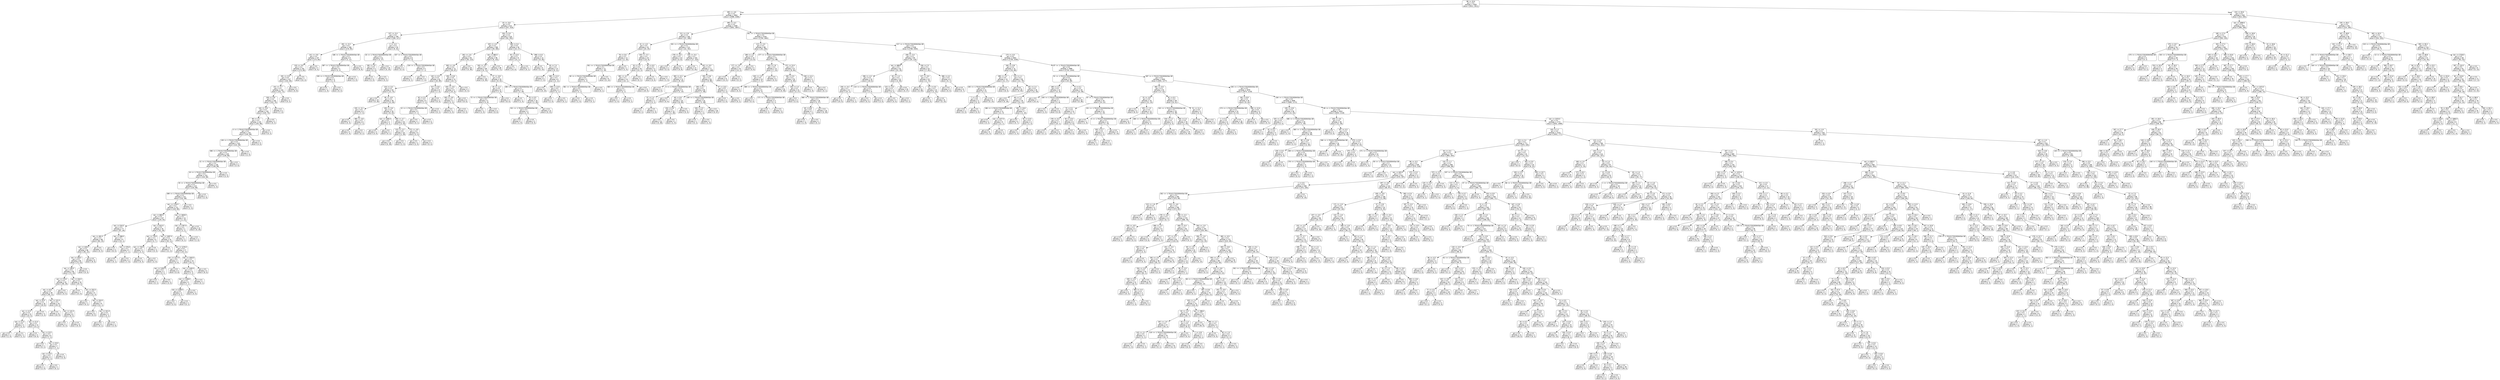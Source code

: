 digraph Tree {
node [shape=box, style="rounded", color="black", fontname=helvetica] ;
edge [fontname=helvetica] ;
0 [label="98 <= 15.6\ngini = 0.5\nsamples = 3350\nvalue = [2611, 2611]"] ;
1 [label="383 <= -4.6\ngini = 0.5\nsamples = 2804\nvalue = [2088, 2266]"] ;
0 -> 1 [labeldistance=2.5, labelangle=45, headlabel="True"] ;
2 [label="43 <= -5.6\ngini = 0.5\nsamples = 414\nvalue = [247, 419]"] ;
1 -> 2 ;
3 [label="227 <= -5.4\ngini = 0.5\nsamples = 195\nvalue = [185, 127]"] ;
2 -> 3 ;
4 [label="281 <= -5.3\ngini = 0.5\nsamples = 166\nvalue = [176, 95]"] ;
3 -> 4 ;
5 [label="141 <= -0.8\ngini = 0.4\nsamples = 157\nvalue = [174, 84]"] ;
4 -> 5 ;
6 [label="133 <= -5.6\ngini = 0.4\nsamples = 154\nvalue = [174, 80]"] ;
5 -> 6 ;
7 [label="291 <= -5.5\ngini = 0.5\nsamples = 147\nvalue = [152, 80]"] ;
6 -> 7 ;
8 [label="151 <= -5.7\ngini = 0.4\nsamples = 142\nvalue = [152, 72]"] ;
7 -> 8 ;
9 [label="138 <= -5.8\ngini = 0.4\nsamples = 140\nvalue = [152, 70]"] ;
8 -> 9 ;
10 [label="104 <= -5.6\ngini = 0.4\nsamples = 135\nvalue = [145, 70]"] ;
9 -> 10 ;
11 [label="99 <= 1.5\ngini = 0.4\nsamples = 133\nvalue = [145, 68]"] ;
10 -> 11 ;
12 [label="4 <= -1.7014117331926443e+38\ngini = 0.4\nsamples = 132\nvalue = [145, 66]"] ;
11 -> 12 ;
13 [label="139 <= -1.7014117331926443e+38\ngini = 0.4\nsamples = 129\nvalue = [141, 66]"] ;
12 -> 13 ;
14 [label="396 <= -1.7014117331926443e+38\ngini = 0.4\nsamples = 128\nvalue = [139, 66]"] ;
13 -> 14 ;
15 [label="21 <= -1.7014117331926443e+38\ngini = 0.4\nsamples = 126\nvalue = [136, 66]"] ;
14 -> 15 ;
16 [label="16 <= -1.7014117331926443e+38\ngini = 0.4\nsamples = 124\nvalue = [134, 66]"] ;
15 -> 16 ;
17 [label="19 <= -1.7014117331926443e+38\ngini = 0.4\nsamples = 123\nvalue = [133, 66]"] ;
16 -> 17 ;
18 [label="399 <= -1.7014117331926443e+38\ngini = 0.4\nsamples = 122\nvalue = [131, 66]"] ;
17 -> 18 ;
19 [label="rain <= 1734.5\ngini = 0.4\nsamples = 121\nvalue = [130, 66]"] ;
18 -> 19 ;
20 [label="rain <= 660.5\ngini = 0.4\nsamples = 107\nvalue = [129, 44]"] ;
19 -> 20 ;
21 [label="rain <= 516.5\ngini = 0.3\nsamples = 77\nvalue = [97, 26]"] ;
20 -> 21 ;
22 [label="rain <= 491.5\ngini = 0.4\nsamples = 68\nvalue = [82, 25]"] ;
21 -> 22 ;
23 [label="rain <= 429.0\ngini = 0.3\nsamples = 66\nvalue = [82, 22]"] ;
22 -> 23 ;
24 [label="rain <= 326.5\ngini = 0.4\nsamples = 60\nvalue = [73, 22]"] ;
23 -> 24 ;
25 [label="rain <= 183.5\ngini = 0.3\nsamples = 58\nvalue = [73, 19]"] ;
24 -> 25 ;
26 [label="rain <= 179.0\ngini = 0.4\nsamples = 42\nvalue = [48, 16]"] ;
25 -> 26 ;
27 [label="rain <= 43.0\ngini = 0.3\nsamples = 39\nvalue = [48, 11]"] ;
26 -> 27 ;
28 [label="rain <= 33.5\ngini = 0.4\nsamples = 19\nvalue = [19, 8]"] ;
27 -> 28 ;
29 [label="rain <= 12.5\ngini = 0.3\nsamples = 15\nvalue = [15, 4]"] ;
28 -> 29 ;
30 [label="rain <= 11.5\ngini = 0.5\nsamples = 3\nvalue = [2, 2]"] ;
29 -> 30 ;
31 [label="gini = 0.0\nsamples = 1\nvalue = [1, 0]"] ;
30 -> 31 ;
32 [label="gini = 0.4\nsamples = 2\nvalue = [1, 2]"] ;
30 -> 32 ;
33 [label="rain <= 21.0\ngini = 0.2\nsamples = 12\nvalue = [13, 2]"] ;
29 -> 33 ;
34 [label="gini = 0.0\nsamples = 4\nvalue = [6, 0]"] ;
33 -> 34 ;
35 [label="rain <= 22.5\ngini = 0.3\nsamples = 8\nvalue = [7, 2]"] ;
33 -> 35 ;
36 [label="gini = 0.0\nsamples = 1\nvalue = [0, 1]"] ;
35 -> 36 ;
37 [label="rain <= 25.5\ngini = 0.2\nsamples = 7\nvalue = [7, 1]"] ;
35 -> 37 ;
38 [label="rain <= 23.5\ngini = 0.4\nsamples = 2\nvalue = [2, 1]"] ;
37 -> 38 ;
39 [label="gini = 0.0\nsamples = 1\nvalue = [2, 0]"] ;
38 -> 39 ;
40 [label="gini = 0.0\nsamples = 1\nvalue = [0, 1]"] ;
38 -> 40 ;
41 [label="gini = 0.0\nsamples = 5\nvalue = [5, 0]"] ;
37 -> 41 ;
42 [label="gini = 0.5\nsamples = 4\nvalue = [4, 4]"] ;
28 -> 42 ;
43 [label="rain <= 121.5\ngini = 0.2\nsamples = 20\nvalue = [29, 3]"] ;
27 -> 43 ;
44 [label="gini = 0.0\nsamples = 12\nvalue = [20, 0]"] ;
43 -> 44 ;
45 [label="rain <= 141.5\ngini = 0.4\nsamples = 8\nvalue = [9, 3]"] ;
43 -> 45 ;
46 [label="gini = 0.0\nsamples = 2\nvalue = [0, 3]"] ;
45 -> 46 ;
47 [label="gini = 0.0\nsamples = 6\nvalue = [9, 0]"] ;
45 -> 47 ;
48 [label="gini = 0.0\nsamples = 3\nvalue = [0, 5]"] ;
26 -> 48 ;
49 [label="rain <= 244.5\ngini = 0.2\nsamples = 16\nvalue = [25, 3]"] ;
25 -> 49 ;
50 [label="gini = 0.0\nsamples = 7\nvalue = [13, 0]"] ;
49 -> 50 ;
51 [label="rain <= 252.0\ngini = 0.3\nsamples = 9\nvalue = [12, 3]"] ;
49 -> 51 ;
52 [label="gini = 0.0\nsamples = 1\nvalue = [0, 2]"] ;
51 -> 52 ;
53 [label="rain <= 310.0\ngini = 0.1\nsamples = 8\nvalue = [12, 1]"] ;
51 -> 53 ;
54 [label="gini = 0.0\nsamples = 6\nvalue = [9, 0]"] ;
53 -> 54 ;
55 [label="rain <= 321.0\ngini = 0.4\nsamples = 2\nvalue = [3, 1]"] ;
53 -> 55 ;
56 [label="gini = 0.0\nsamples = 1\nvalue = [0, 1]"] ;
55 -> 56 ;
57 [label="gini = 0.0\nsamples = 1\nvalue = [3, 0]"] ;
55 -> 57 ;
58 [label="gini = 0.0\nsamples = 2\nvalue = [0, 3]"] ;
24 -> 58 ;
59 [label="gini = 0.0\nsamples = 6\nvalue = [9, 0]"] ;
23 -> 59 ;
60 [label="gini = 0.0\nsamples = 2\nvalue = [0, 3]"] ;
22 -> 60 ;
61 [label="rain <= 568.0\ngini = 0.1\nsamples = 9\nvalue = [15, 1]"] ;
21 -> 61 ;
62 [label="gini = 0.0\nsamples = 4\nvalue = [8, 0]"] ;
61 -> 62 ;
63 [label="rain <= 576.0\ngini = 0.2\nsamples = 5\nvalue = [7, 1]"] ;
61 -> 63 ;
64 [label="gini = 0.0\nsamples = 1\nvalue = [0, 1]"] ;
63 -> 64 ;
65 [label="gini = 0.0\nsamples = 4\nvalue = [7, 0]"] ;
63 -> 65 ;
66 [label="rain <= 813.5\ngini = 0.5\nsamples = 30\nvalue = [32, 18]"] ;
20 -> 66 ;
67 [label="rain <= 776.5\ngini = 0.3\nsamples = 6\nvalue = [2, 7]"] ;
66 -> 67 ;
68 [label="rain <= 720.5\ngini = 0.5\nsamples = 3\nvalue = [2, 3]"] ;
67 -> 68 ;
69 [label="gini = 0.0\nsamples = 2\nvalue = [0, 3]"] ;
68 -> 69 ;
70 [label="gini = 0.0\nsamples = 1\nvalue = [2, 0]"] ;
68 -> 70 ;
71 [label="gini = 0.0\nsamples = 3\nvalue = [0, 4]"] ;
67 -> 71 ;
72 [label="rain <= 1097.0\ngini = 0.4\nsamples = 24\nvalue = [30, 11]"] ;
66 -> 72 ;
73 [label="gini = 0.0\nsamples = 7\nvalue = [11, 0]"] ;
72 -> 73 ;
74 [label="rain <= 1276.5\ngini = 0.5\nsamples = 17\nvalue = [19, 11]"] ;
72 -> 74 ;
75 [label="rain <= 1217.5\ngini = 0.4\nsamples = 7\nvalue = [3, 9]"] ;
74 -> 75 ;
76 [label="rain <= 1192.0\ngini = 0.4\nsamples = 2\nvalue = [3, 1]"] ;
75 -> 76 ;
77 [label="gini = 0.0\nsamples = 1\nvalue = [0, 1]"] ;
76 -> 77 ;
78 [label="gini = 0.0\nsamples = 1\nvalue = [3, 0]"] ;
76 -> 78 ;
79 [label="gini = 0.0\nsamples = 5\nvalue = [0, 8]"] ;
75 -> 79 ;
80 [label="rain <= 1503.5\ngini = 0.2\nsamples = 10\nvalue = [16, 2]"] ;
74 -> 80 ;
81 [label="rain <= 1445.0\ngini = 0.3\nsamples = 5\nvalue = [7, 2]"] ;
80 -> 81 ;
82 [label="rain <= 1338.0\ngini = 0.2\nsamples = 4\nvalue = [7, 1]"] ;
81 -> 82 ;
83 [label="rain <= 1299.5\ngini = 0.4\nsamples = 2\nvalue = [3, 1]"] ;
82 -> 83 ;
84 [label="gini = 0.0\nsamples = 1\nvalue = [3, 0]"] ;
83 -> 84 ;
85 [label="gini = 0.0\nsamples = 1\nvalue = [0, 1]"] ;
83 -> 85 ;
86 [label="gini = 0.0\nsamples = 2\nvalue = [4, 0]"] ;
82 -> 86 ;
87 [label="gini = 0.0\nsamples = 1\nvalue = [0, 1]"] ;
81 -> 87 ;
88 [label="gini = 0.0\nsamples = 5\nvalue = [9, 0]"] ;
80 -> 88 ;
89 [label="rain <= 1828.5\ngini = 0.1\nsamples = 14\nvalue = [1, 22]"] ;
19 -> 89 ;
90 [label="rain <= 1787.0\ngini = 0.4\nsamples = 2\nvalue = [1, 2]"] ;
89 -> 90 ;
91 [label="gini = 0.0\nsamples = 1\nvalue = [0, 2]"] ;
90 -> 91 ;
92 [label="gini = 0.0\nsamples = 1\nvalue = [1, 0]"] ;
90 -> 92 ;
93 [label="gini = 0.0\nsamples = 12\nvalue = [0, 20]"] ;
89 -> 93 ;
94 [label="gini = 0.0\nsamples = 1\nvalue = [1, 0]"] ;
18 -> 94 ;
95 [label="gini = 0.0\nsamples = 1\nvalue = [2, 0]"] ;
17 -> 95 ;
96 [label="gini = 0.0\nsamples = 1\nvalue = [1, 0]"] ;
16 -> 96 ;
97 [label="gini = 0.0\nsamples = 2\nvalue = [2, 0]"] ;
15 -> 97 ;
98 [label="gini = 0.0\nsamples = 2\nvalue = [3, 0]"] ;
14 -> 98 ;
99 [label="gini = 0.0\nsamples = 1\nvalue = [2, 0]"] ;
13 -> 99 ;
100 [label="gini = 0.0\nsamples = 3\nvalue = [4, 0]"] ;
12 -> 100 ;
101 [label="gini = 0.0\nsamples = 1\nvalue = [0, 2]"] ;
11 -> 101 ;
102 [label="gini = 0.0\nsamples = 2\nvalue = [0, 2]"] ;
10 -> 102 ;
103 [label="gini = 0.0\nsamples = 5\nvalue = [7, 0]"] ;
9 -> 103 ;
104 [label="gini = 0.0\nsamples = 2\nvalue = [0, 2]"] ;
8 -> 104 ;
105 [label="gini = 0.0\nsamples = 5\nvalue = [0, 8]"] ;
7 -> 105 ;
106 [label="gini = 0.0\nsamples = 7\nvalue = [22, 0]"] ;
6 -> 106 ;
107 [label="gini = 0.0\nsamples = 3\nvalue = [0, 4]"] ;
5 -> 107 ;
108 [label="186 <= -1.7014117331926443e+38\ngini = 0.3\nsamples = 9\nvalue = [2, 11]"] ;
4 -> 108 ;
109 [label="387 <= -1.7014117331926443e+38\ngini = 0.5\nsamples = 5\nvalue = [2, 3]"] ;
108 -> 109 ;
110 [label="200 <= -1.7014117331926443e+38\ngini = 0.4\nsamples = 4\nvalue = [1, 3]"] ;
109 -> 110 ;
111 [label="gini = 0.0\nsamples = 1\nvalue = [1, 0]"] ;
110 -> 111 ;
112 [label="gini = 0.0\nsamples = 3\nvalue = [0, 3]"] ;
110 -> 112 ;
113 [label="gini = 0.0\nsamples = 1\nvalue = [1, 0]"] ;
109 -> 113 ;
114 [label="gini = 0.0\nsamples = 4\nvalue = [0, 8]"] ;
108 -> 114 ;
115 [label="2 <= -4.2\ngini = 0.3\nsamples = 29\nvalue = [9, 32]"] ;
3 -> 115 ;
116 [label="18 <= -1.7014117331926443e+38\ngini = 0.1\nsamples = 21\nvalue = [2, 27]"] ;
115 -> 116 ;
117 [label="190 <= 1.8\ngini = 0.5\nsamples = 5\nvalue = [2, 3]"] ;
116 -> 117 ;
118 [label="gini = 0.0\nsamples = 2\nvalue = [2, 0]"] ;
117 -> 118 ;
119 [label="gini = 0.0\nsamples = 3\nvalue = [0, 3]"] ;
117 -> 119 ;
120 [label="gini = 0.0\nsamples = 16\nvalue = [0, 24]"] ;
116 -> 120 ;
121 [label="257 <= -1.7014117331926443e+38\ngini = 0.5\nsamples = 8\nvalue = [7, 5]"] ;
115 -> 121 ;
122 [label="gini = 0.0\nsamples = 3\nvalue = [0, 4]"] ;
121 -> 122 ;
123 [label="234 <= -1.7014117331926443e+38\ngini = 0.2\nsamples = 5\nvalue = [7, 1]"] ;
121 -> 123 ;
124 [label="gini = 0.0\nsamples = 1\nvalue = [0, 1]"] ;
123 -> 124 ;
125 [label="gini = 0.0\nsamples = 4\nvalue = [7, 0]"] ;
123 -> 125 ;
126 [label="254 <= 3.0\ngini = 0.3\nsamples = 219\nvalue = [62, 292]"] ;
2 -> 126 ;
127 [label="325 <= -4.3\ngini = 0.2\nsamples = 189\nvalue = [39, 265]"] ;
126 -> 127 ;
128 [label="262 <= -2.6\ngini = 0.3\nsamples = 93\nvalue = [30, 123]"] ;
127 -> 128 ;
129 [label="300 <= -4.6\ngini = 0.4\nsamples = 73\nvalue = [30, 87]"] ;
128 -> 129 ;
130 [label="140 <= -0.2\ngini = 0.3\nsamples = 61\nvalue = [20, 80]"] ;
129 -> 130 ;
131 [label="116 <= -5.4\ngini = 0.3\nsamples = 53\nvalue = [13, 75]"] ;
130 -> 131 ;
132 [label="gini = 0.0\nsamples = 14\nvalue = [0, 26]"] ;
131 -> 132 ;
133 [label="95 <= -4.9\ngini = 0.3\nsamples = 39\nvalue = [13, 49]"] ;
131 -> 133 ;
134 [label="155 <= -5.1\ngini = 0.5\nsamples = 9\nvalue = [7, 5]"] ;
133 -> 134 ;
135 [label="gini = 0.0\nsamples = 3\nvalue = [0, 3]"] ;
134 -> 135 ;
136 [label="380 <= -4.8\ngini = 0.3\nsamples = 6\nvalue = [7, 2]"] ;
134 -> 136 ;
137 [label="gini = 0.0\nsamples = 5\nvalue = [7, 0]"] ;
136 -> 137 ;
138 [label="gini = 0.0\nsamples = 1\nvalue = [0, 2]"] ;
136 -> 138 ;
139 [label="156 <= -5.0\ngini = 0.2\nsamples = 30\nvalue = [6, 44]"] ;
133 -> 139 ;
140 [label="rain <= 1565.0\ngini = 0.4\nsamples = 4\nvalue = [3, 1]"] ;
139 -> 140 ;
141 [label="gini = 0.0\nsamples = 3\nvalue = [3, 0]"] ;
140 -> 141 ;
142 [label="gini = 0.0\nsamples = 1\nvalue = [0, 1]"] ;
140 -> 142 ;
143 [label="280 <= -4.7\ngini = 0.1\nsamples = 26\nvalue = [3, 43]"] ;
139 -> 143 ;
144 [label="123 <= -2.3\ngini = 0.0\nsamples = 20\nvalue = [1, 39]"] ;
143 -> 144 ;
145 [label="gini = 0.0\nsamples = 19\nvalue = [0, 39]"] ;
144 -> 145 ;
146 [label="gini = 0.0\nsamples = 1\nvalue = [1, 0]"] ;
144 -> 146 ;
147 [label="272 <= -4.6\ngini = 0.4\nsamples = 6\nvalue = [2, 4]"] ;
143 -> 147 ;
148 [label="gini = 0.0\nsamples = 2\nvalue = [2, 0]"] ;
147 -> 148 ;
149 [label="gini = 0.0\nsamples = 4\nvalue = [0, 4]"] ;
147 -> 149 ;
150 [label="317 <= 0.8\ngini = 0.5\nsamples = 8\nvalue = [7, 5]"] ;
130 -> 150 ;
151 [label="63 <= 3.3\ngini = 0.3\nsamples = 6\nvalue = [7, 2]"] ;
150 -> 151 ;
152 [label="22 <= -1.7014117331926443e+38\ngini = 0.2\nsamples = 5\nvalue = [7, 1]"] ;
151 -> 152 ;
153 [label="gini = 0.0\nsamples = 1\nvalue = [0, 1]"] ;
152 -> 153 ;
154 [label="gini = 0.0\nsamples = 4\nvalue = [7, 0]"] ;
152 -> 154 ;
155 [label="gini = 0.0\nsamples = 1\nvalue = [0, 1]"] ;
151 -> 155 ;
156 [label="gini = 0.0\nsamples = 2\nvalue = [0, 3]"] ;
150 -> 156 ;
157 [label="294 <= 0.8\ngini = 0.5\nsamples = 12\nvalue = [10, 7]"] ;
129 -> 157 ;
158 [label="320 <= -4.6\ngini = 0.4\nsamples = 9\nvalue = [10, 3]"] ;
157 -> 158 ;
159 [label="183 <= -4.6\ngini = 0.4\nsamples = 3\nvalue = [1, 3]"] ;
158 -> 159 ;
160 [label="gini = 0.0\nsamples = 1\nvalue = [1, 0]"] ;
159 -> 160 ;
161 [label="gini = 0.0\nsamples = 2\nvalue = [0, 3]"] ;
159 -> 161 ;
162 [label="gini = 0.0\nsamples = 6\nvalue = [9, 0]"] ;
158 -> 162 ;
163 [label="gini = 0.0\nsamples = 3\nvalue = [0, 4]"] ;
157 -> 163 ;
164 [label="gini = 0.0\nsamples = 20\nvalue = [0, 36]"] ;
128 -> 164 ;
165 [label="rain <= 883.5\ngini = 0.1\nsamples = 96\nvalue = [9, 142]"] ;
127 -> 165 ;
166 [label="163 <= -3.5\ngini = 0.2\nsamples = 48\nvalue = [9, 71]"] ;
165 -> 166 ;
167 [label="gini = 0.0\nsamples = 23\nvalue = [0, 39]"] ;
166 -> 167 ;
168 [label="37 <= -0.8\ngini = 0.3\nsamples = 25\nvalue = [9, 32]"] ;
166 -> 168 ;
169 [label="35 <= -1.3\ngini = 0.5\nsamples = 8\nvalue = [7, 6]"] ;
168 -> 169 ;
170 [label="72 <= -1.7014117331926443e+38\ngini = 0.2\nsamples = 5\nvalue = [1, 6]"] ;
169 -> 170 ;
171 [label="gini = 0.0\nsamples = 1\nvalue = [1, 0]"] ;
170 -> 171 ;
172 [label="gini = 0.0\nsamples = 4\nvalue = [0, 6]"] ;
170 -> 172 ;
173 [label="gini = 0.0\nsamples = 3\nvalue = [6, 0]"] ;
169 -> 173 ;
174 [label="285 <= -1.7014117331926443e+38\ngini = 0.1\nsamples = 17\nvalue = [2, 26]"] ;
168 -> 174 ;
175 [label="gini = 0.0\nsamples = 1\nvalue = [1, 0]"] ;
174 -> 175 ;
176 [label="79 <= 0.5\ngini = 0.1\nsamples = 16\nvalue = [1, 26]"] ;
174 -> 176 ;
177 [label="321 <= -1.7014117331926443e+38\ngini = 0.3\nsamples = 4\nvalue = [1, 5]"] ;
176 -> 177 ;
178 [label="gini = 0.0\nsamples = 1\nvalue = [1, 0]"] ;
177 -> 178 ;
179 [label="gini = 0.0\nsamples = 3\nvalue = [0, 5]"] ;
177 -> 179 ;
180 [label="gini = 0.0\nsamples = 12\nvalue = [0, 21]"] ;
176 -> 180 ;
181 [label="gini = 0.0\nsamples = 48\nvalue = [0, 71]"] ;
165 -> 181 ;
182 [label="296 <= 3.4\ngini = 0.5\nsamples = 30\nvalue = [23, 27]"] ;
126 -> 182 ;
183 [label="93 <= 12.6\ngini = 0.1\nsamples = 8\nvalue = [14, 1]"] ;
182 -> 183 ;
184 [label="gini = 0.0\nsamples = 7\nvalue = [14, 0]"] ;
183 -> 184 ;
185 [label="gini = 0.0\nsamples = 1\nvalue = [0, 1]"] ;
183 -> 185 ;
186 [label="398 <= 6.4\ngini = 0.4\nsamples = 22\nvalue = [9, 26]"] ;
182 -> 186 ;
187 [label="gini = 0.0\nsamples = 9\nvalue = [0, 15]"] ;
186 -> 187 ;
188 [label="26 <= 7.4\ngini = 0.5\nsamples = 13\nvalue = [9, 11]"] ;
186 -> 188 ;
189 [label="gini = 0.0\nsamples = 5\nvalue = [7, 0]"] ;
188 -> 189 ;
190 [label="385 <= 11.0\ngini = 0.3\nsamples = 8\nvalue = [2, 11]"] ;
188 -> 190 ;
191 [label="gini = 0.0\nsamples = 6\nvalue = [0, 10]"] ;
190 -> 191 ;
192 [label="309 <= 12.8\ngini = 0.4\nsamples = 2\nvalue = [2, 1]"] ;
190 -> 192 ;
193 [label="gini = 0.0\nsamples = 1\nvalue = [2, 0]"] ;
192 -> 193 ;
194 [label="gini = 0.0\nsamples = 1\nvalue = [0, 1]"] ;
192 -> 194 ;
195 [label="395 <= -5.3\ngini = 0.5\nsamples = 2390\nvalue = [1841, 1847]"] ;
1 -> 195 ;
196 [label="211 <= -2.6\ngini = 0.3\nsamples = 146\nvalue = [47, 186]"] ;
195 -> 196 ;
197 [label="41 <= -4.3\ngini = 0.5\nsamples = 32\nvalue = [25, 25]"] ;
196 -> 197 ;
198 [label="76 <= 5.6\ngini = 0.2\nsamples = 12\nvalue = [2, 16]"] ;
197 -> 198 ;
199 [label="301 <= -1.7014117331926443e+38\ngini = 0.1\nsamples = 11\nvalue = [1, 16]"] ;
198 -> 199 ;
200 [label="60 <= -1.7014117331926443e+38\ngini = 0.4\nsamples = 3\nvalue = [1, 2]"] ;
199 -> 200 ;
201 [label="381 <= -1.7014117331926443e+38\ngini = 0.5\nsamples = 2\nvalue = [1, 1]"] ;
200 -> 201 ;
202 [label="gini = 0.0\nsamples = 1\nvalue = [1, 0]"] ;
201 -> 202 ;
203 [label="gini = 0.0\nsamples = 1\nvalue = [0, 1]"] ;
201 -> 203 ;
204 [label="gini = 0.0\nsamples = 1\nvalue = [0, 1]"] ;
200 -> 204 ;
205 [label="gini = 0.0\nsamples = 8\nvalue = [0, 14]"] ;
199 -> 205 ;
206 [label="gini = 0.0\nsamples = 1\nvalue = [1, 0]"] ;
198 -> 206 ;
207 [label="333 <= -2.3\ngini = 0.4\nsamples = 20\nvalue = [23, 9]"] ;
197 -> 207 ;
208 [label="16 <= 1.6\ngini = 0.2\nsamples = 16\nvalue = [22, 3]"] ;
207 -> 208 ;
209 [label="382 <= -4.1\ngini = 0.1\nsamples = 14\nvalue = [22, 1]"] ;
208 -> 209 ;
210 [label="385 <= -1.7014117331926443e+38\ngini = 0.4\nsamples = 2\nvalue = [2, 1]"] ;
209 -> 210 ;
211 [label="gini = 0.0\nsamples = 1\nvalue = [2, 0]"] ;
210 -> 211 ;
212 [label="gini = 0.0\nsamples = 1\nvalue = [0, 1]"] ;
210 -> 212 ;
213 [label="gini = 0.0\nsamples = 12\nvalue = [20, 0]"] ;
209 -> 213 ;
214 [label="gini = 0.0\nsamples = 2\nvalue = [0, 2]"] ;
208 -> 214 ;
215 [label="94 <= 6.0\ngini = 0.2\nsamples = 4\nvalue = [1, 6]"] ;
207 -> 215 ;
216 [label="gini = 0.0\nsamples = 3\nvalue = [0, 6]"] ;
215 -> 216 ;
217 [label="gini = 0.0\nsamples = 1\nvalue = [1, 0]"] ;
215 -> 217 ;
218 [label="301 <= -1.7014117331926443e+38\ngini = 0.2\nsamples = 114\nvalue = [22, 161]"] ;
196 -> 218 ;
219 [label="278 <= -0.0\ngini = 0.5\nsamples = 10\nvalue = [5, 8]"] ;
218 -> 219 ;
220 [label="gini = 0.0\nsamples = 4\nvalue = [5, 0]"] ;
219 -> 220 ;
221 [label="gini = 0.0\nsamples = 6\nvalue = [0, 8]"] ;
219 -> 221 ;
222 [label="155 <= -0.4\ngini = 0.2\nsamples = 104\nvalue = [17, 153]"] ;
218 -> 222 ;
223 [label="gini = 0.0\nsamples = 27\nvalue = [0, 45]"] ;
222 -> 223 ;
224 [label="341 <= -0.0\ngini = 0.2\nsamples = 77\nvalue = [17, 108]"] ;
222 -> 224 ;
225 [label="383 <= -0.1\ngini = 0.5\nsamples = 13\nvalue = [8, 10]"] ;
224 -> 225 ;
226 [label="gini = 0.0\nsamples = 4\nvalue = [6, 0]"] ;
225 -> 226 ;
227 [label="0 <= -1.7014117331926443e+38\ngini = 0.3\nsamples = 9\nvalue = [2, 10]"] ;
225 -> 227 ;
228 [label="57 <= 1.4\ngini = 0.4\nsamples = 2\nvalue = [2, 1]"] ;
227 -> 228 ;
229 [label="gini = 0.0\nsamples = 1\nvalue = [0, 1]"] ;
228 -> 229 ;
230 [label="gini = 0.0\nsamples = 1\nvalue = [2, 0]"] ;
228 -> 230 ;
231 [label="gini = 0.0\nsamples = 7\nvalue = [0, 9]"] ;
227 -> 231 ;
232 [label="355 <= 9.8\ngini = 0.2\nsamples = 64\nvalue = [9, 98]"] ;
224 -> 232 ;
233 [label="236 <= 0.7\ngini = 0.1\nsamples = 60\nvalue = [7, 96]"] ;
232 -> 233 ;
234 [label="48 <= 0.9\ngini = 0.3\nsamples = 18\nvalue = [6, 28]"] ;
233 -> 234 ;
235 [label="154 <= 4.6\ngini = 0.1\nsamples = 15\nvalue = [1, 28]"] ;
234 -> 235 ;
236 [label="gini = 0.0\nsamples = 14\nvalue = [0, 28]"] ;
235 -> 236 ;
237 [label="gini = 0.0\nsamples = 1\nvalue = [1, 0]"] ;
235 -> 237 ;
238 [label="gini = 0.0\nsamples = 3\nvalue = [5, 0]"] ;
234 -> 238 ;
239 [label="105 <= -1.7014117331926443e+38\ngini = 0.0\nsamples = 42\nvalue = [1, 68]"] ;
233 -> 239 ;
240 [label="326 <= 2.5\ngini = 0.5\nsamples = 2\nvalue = [1, 1]"] ;
239 -> 240 ;
241 [label="gini = 0.0\nsamples = 1\nvalue = [0, 1]"] ;
240 -> 241 ;
242 [label="gini = 0.0\nsamples = 1\nvalue = [1, 0]"] ;
240 -> 242 ;
243 [label="gini = 0.0\nsamples = 40\nvalue = [0, 67]"] ;
239 -> 243 ;
244 [label="37 <= 13.0\ngini = 0.5\nsamples = 4\nvalue = [2, 2]"] ;
232 -> 244 ;
245 [label="gini = 0.0\nsamples = 2\nvalue = [2, 0]"] ;
244 -> 245 ;
246 [label="gini = 0.0\nsamples = 2\nvalue = [0, 2]"] ;
244 -> 246 ;
247 [label="351 <= -1.7014117331926443e+38\ngini = 0.5\nsamples = 2244\nvalue = [1794, 1661]"] ;
195 -> 247 ;
248 [label="113 <= -2.0\ngini = 0.3\nsamples = 86\nvalue = [26, 106]"] ;
247 -> 248 ;
249 [label="189 <= -1.5\ngini = 0.5\nsamples = 15\nvalue = [13, 8]"] ;
248 -> 249 ;
250 [label="177 <= -1.8\ngini = 0.2\nsamples = 10\nvalue = [13, 2]"] ;
249 -> 250 ;
251 [label="gini = 0.0\nsamples = 8\nvalue = [13, 0]"] ;
250 -> 251 ;
252 [label="gini = 0.0\nsamples = 2\nvalue = [0, 2]"] ;
250 -> 252 ;
253 [label="gini = 0.0\nsamples = 5\nvalue = [0, 6]"] ;
249 -> 253 ;
254 [label="277 <= -1.7014117331926443e+38\ngini = 0.2\nsamples = 71\nvalue = [13, 98]"] ;
248 -> 254 ;
255 [label="303 <= 1.8\ngini = 0.4\nsamples = 14\nvalue = [7, 14]"] ;
254 -> 255 ;
256 [label="345 <= -1.0\ngini = 0.5\nsamples = 10\nvalue = [7, 5]"] ;
255 -> 256 ;
257 [label="gini = 0.0\nsamples = 4\nvalue = [5, 0]"] ;
256 -> 257 ;
258 [label="389 <= -1.7014117331926443e+38\ngini = 0.4\nsamples = 6\nvalue = [2, 5]"] ;
256 -> 258 ;
259 [label="gini = 0.0\nsamples = 3\nvalue = [0, 4]"] ;
258 -> 259 ;
260 [label="171 <= -1.7014117331926443e+38\ngini = 0.4\nsamples = 3\nvalue = [2, 1]"] ;
258 -> 260 ;
261 [label="gini = 0.0\nsamples = 1\nvalue = [0, 1]"] ;
260 -> 261 ;
262 [label="gini = 0.0\nsamples = 2\nvalue = [2, 0]"] ;
260 -> 262 ;
263 [label="gini = 0.0\nsamples = 4\nvalue = [0, 9]"] ;
255 -> 263 ;
264 [label="371 <= 13.4\ngini = 0.1\nsamples = 57\nvalue = [6, 84]"] ;
254 -> 264 ;
265 [label="260 <= 0.5\ngini = 0.1\nsamples = 55\nvalue = [4, 83]"] ;
264 -> 265 ;
266 [label="gini = 0.0\nsamples = 34\nvalue = [0, 56]"] ;
265 -> 266 ;
267 [label="240 <= 1.0\ngini = 0.2\nsamples = 21\nvalue = [4, 27]"] ;
265 -> 267 ;
268 [label="gini = 0.0\nsamples = 3\nvalue = [3, 0]"] ;
267 -> 268 ;
269 [label="366 <= -1.7014117331926443e+38\ngini = 0.1\nsamples = 18\nvalue = [1, 27]"] ;
267 -> 269 ;
270 [label="65 <= 8.8\ngini = 0.5\nsamples = 2\nvalue = [1, 1]"] ;
269 -> 270 ;
271 [label="gini = 0.0\nsamples = 1\nvalue = [1, 0]"] ;
270 -> 271 ;
272 [label="gini = 0.0\nsamples = 1\nvalue = [0, 1]"] ;
270 -> 272 ;
273 [label="gini = 0.0\nsamples = 16\nvalue = [0, 26]"] ;
269 -> 273 ;
274 [label="248 <= 14.1\ngini = 0.4\nsamples = 2\nvalue = [2, 1]"] ;
264 -> 274 ;
275 [label="gini = 0.0\nsamples = 1\nvalue = [2, 0]"] ;
274 -> 275 ;
276 [label="gini = 0.0\nsamples = 1\nvalue = [0, 1]"] ;
274 -> 276 ;
277 [label="217 <= -1.7014117331926443e+38\ngini = 0.5\nsamples = 2158\nvalue = [1768, 1555]"] ;
247 -> 277 ;
278 [label="256 <= -3.4\ngini = 0.3\nsamples = 95\nvalue = [29, 116]"] ;
277 -> 278 ;
279 [label="rain <= 869.5\ngini = 0.5\nsamples = 43\nvalue = [22, 35]"] ;
278 -> 279 ;
280 [label="296 <= -4.2\ngini = 0.4\nsamples = 19\nvalue = [18, 6]"] ;
279 -> 280 ;
281 [label="156 <= -0.4\ngini = 0.1\nsamples = 12\nvalue = [15, 1]"] ;
280 -> 281 ;
282 [label="gini = 0.0\nsamples = 11\nvalue = [15, 0]"] ;
281 -> 282 ;
283 [label="gini = 0.0\nsamples = 1\nvalue = [0, 1]"] ;
281 -> 283 ;
284 [label="115 <= -1.7014117331926443e+38\ngini = 0.5\nsamples = 7\nvalue = [3, 5]"] ;
280 -> 284 ;
285 [label="gini = 0.0\nsamples = 4\nvalue = [0, 5]"] ;
284 -> 285 ;
286 [label="gini = 0.0\nsamples = 3\nvalue = [3, 0]"] ;
284 -> 286 ;
287 [label="63 <= -1.2\ngini = 0.2\nsamples = 24\nvalue = [4, 29]"] ;
279 -> 287 ;
288 [label="123 <= -0.6\ngini = 0.4\nsamples = 4\nvalue = [4, 2]"] ;
287 -> 288 ;
289 [label="gini = 0.0\nsamples = 3\nvalue = [4, 0]"] ;
288 -> 289 ;
290 [label="gini = 0.0\nsamples = 1\nvalue = [0, 2]"] ;
288 -> 290 ;
291 [label="gini = 0.0\nsamples = 20\nvalue = [0, 27]"] ;
287 -> 291 ;
292 [label="156 <= 2.3\ngini = 0.1\nsamples = 52\nvalue = [7, 81]"] ;
278 -> 292 ;
293 [label="137 <= -0.0\ngini = 0.1\nsamples = 43\nvalue = [2, 74]"] ;
292 -> 293 ;
294 [label="gini = 0.0\nsamples = 33\nvalue = [0, 59]"] ;
293 -> 294 ;
295 [label="157 <= 0.5\ngini = 0.2\nsamples = 10\nvalue = [2, 15]"] ;
293 -> 295 ;
296 [label="gini = 0.0\nsamples = 2\nvalue = [2, 0]"] ;
295 -> 296 ;
297 [label="gini = 0.0\nsamples = 8\nvalue = [0, 15]"] ;
295 -> 297 ;
298 [label="386 <= 4.2\ngini = 0.5\nsamples = 9\nvalue = [5, 7]"] ;
292 -> 298 ;
299 [label="gini = 0.0\nsamples = 3\nvalue = [5, 0]"] ;
298 -> 299 ;
300 [label="gini = 0.0\nsamples = 6\nvalue = [0, 7]"] ;
298 -> 300 ;
301 [label="173 <= -5.5\ngini = 0.5\nsamples = 2063\nvalue = [1739, 1439]"] ;
277 -> 301 ;
302 [label="345 <= -0.8\ngini = 0.3\nsamples = 74\nvalue = [23, 96]"] ;
301 -> 302 ;
303 [label="396 <= -1.2\ngini = 0.5\nsamples = 15\nvalue = [11, 17]"] ;
302 -> 303 ;
304 [label="245 <= -1.7014117331926443e+38\ngini = 0.3\nsamples = 11\nvalue = [3, 17]"] ;
303 -> 304 ;
305 [label="7 <= -3.4\ngini = 0.5\nsamples = 3\nvalue = [3, 3]"] ;
304 -> 305 ;
306 [label="gini = 0.0\nsamples = 1\nvalue = [0, 3]"] ;
305 -> 306 ;
307 [label="gini = 0.0\nsamples = 2\nvalue = [3, 0]"] ;
305 -> 307 ;
308 [label="gini = 0.0\nsamples = 8\nvalue = [0, 14]"] ;
304 -> 308 ;
309 [label="gini = 0.0\nsamples = 4\nvalue = [8, 0]"] ;
303 -> 309 ;
310 [label="213 <= 1.1\ngini = 0.2\nsamples = 59\nvalue = [12, 79]"] ;
302 -> 310 ;
311 [label="gini = 0.0\nsamples = 33\nvalue = [0, 50]"] ;
310 -> 311 ;
312 [label="101 <= 1.4\ngini = 0.4\nsamples = 26\nvalue = [12, 29]"] ;
310 -> 312 ;
313 [label="gini = 0.0\nsamples = 8\nvalue = [0, 16]"] ;
312 -> 313 ;
314 [label="90 <= 7.3\ngini = 0.5\nsamples = 18\nvalue = [12, 13]"] ;
312 -> 314 ;
315 [label="186 <= -1.7014117331926443e+38\ngini = 0.3\nsamples = 11\nvalue = [11, 3]"] ;
314 -> 315 ;
316 [label="gini = 0.0\nsamples = 2\nvalue = [0, 2]"] ;
315 -> 316 ;
317 [label="rain <= 1477.0\ngini = 0.2\nsamples = 9\nvalue = [11, 1]"] ;
315 -> 317 ;
318 [label="gini = 0.0\nsamples = 8\nvalue = [11, 0]"] ;
317 -> 318 ;
319 [label="gini = 0.0\nsamples = 1\nvalue = [0, 1]"] ;
317 -> 319 ;
320 [label="195 <= 10.8\ngini = 0.2\nsamples = 7\nvalue = [1, 10]"] ;
314 -> 320 ;
321 [label="gini = 0.0\nsamples = 4\nvalue = [0, 7]"] ;
320 -> 321 ;
322 [label="92 <= 12.9\ngini = 0.4\nsamples = 3\nvalue = [1, 3]"] ;
320 -> 322 ;
323 [label="gini = 0.0\nsamples = 1\nvalue = [1, 0]"] ;
322 -> 323 ;
324 [label="gini = 0.0\nsamples = 2\nvalue = [0, 3]"] ;
322 -> 324 ;
325 [label="87 <= -1.7014117331926443e+38\ngini = 0.5\nsamples = 1989\nvalue = [1716, 1343]"] ;
301 -> 325 ;
326 [label="52 <= -1.7014117331926443e+38\ngini = 0.4\nsamples = 59\nvalue = [25, 66]"] ;
325 -> 326 ;
327 [label="189 <= 2.3\ngini = 0.5\nsamples = 14\nvalue = [11, 8]"] ;
326 -> 327 ;
328 [label="gini = 0.0\nsamples = 7\nvalue = [10, 0]"] ;
327 -> 328 ;
329 [label="200 <= -1.7014117331926443e+38\ngini = 0.2\nsamples = 7\nvalue = [1, 8]"] ;
327 -> 329 ;
330 [label="gini = 0.0\nsamples = 1\nvalue = [1, 0]"] ;
329 -> 330 ;
331 [label="gini = 0.0\nsamples = 6\nvalue = [0, 8]"] ;
329 -> 331 ;
332 [label="73 <= 0.1\ngini = 0.3\nsamples = 45\nvalue = [14, 58]"] ;
326 -> 332 ;
333 [label="gini = 0.0\nsamples = 20\nvalue = [0, 36]"] ;
332 -> 333 ;
334 [label="67 <= -1.7014117331926443e+38\ngini = 0.5\nsamples = 25\nvalue = [14, 22]"] ;
332 -> 334 ;
335 [label="70 <= 0.1\ngini = 0.5\nsamples = 13\nvalue = [12, 7]"] ;
334 -> 335 ;
336 [label="278 <= -0.2\ngini = 0.2\nsamples = 7\nvalue = [10, 1]"] ;
335 -> 336 ;
337 [label="gini = 0.0\nsamples = 1\nvalue = [0, 1]"] ;
336 -> 337 ;
338 [label="gini = 0.0\nsamples = 6\nvalue = [10, 0]"] ;
336 -> 338 ;
339 [label="30 <= 13.0\ngini = 0.4\nsamples = 6\nvalue = [2, 6]"] ;
335 -> 339 ;
340 [label="gini = 0.0\nsamples = 4\nvalue = [0, 6]"] ;
339 -> 340 ;
341 [label="gini = 0.0\nsamples = 2\nvalue = [2, 0]"] ;
339 -> 341 ;
342 [label="151 <= -1.7014117331926443e+38\ngini = 0.2\nsamples = 12\nvalue = [2, 15]"] ;
334 -> 342 ;
343 [label="gini = 0.0\nsamples = 1\nvalue = [1, 0]"] ;
342 -> 343 ;
344 [label="6 <= -1.7014117331926443e+38\ngini = 0.1\nsamples = 11\nvalue = [1, 15]"] ;
342 -> 344 ;
345 [label="335 <= 0.7\ngini = 0.5\nsamples = 2\nvalue = [1, 1]"] ;
344 -> 345 ;
346 [label="gini = 0.0\nsamples = 1\nvalue = [0, 1]"] ;
345 -> 346 ;
347 [label="gini = 0.0\nsamples = 1\nvalue = [1, 0]"] ;
345 -> 347 ;
348 [label="gini = 0.0\nsamples = 9\nvalue = [0, 14]"] ;
344 -> 348 ;
349 [label="287 <= -1.7014117331926443e+38\ngini = 0.5\nsamples = 1930\nvalue = [1691, 1277]"] ;
325 -> 349 ;
350 [label="382 <= -0.5\ngini = 0.3\nsamples = 54\nvalue = [17, 61]"] ;
349 -> 350 ;
351 [label="15 <= -4.8\ngini = 0.5\nsamples = 16\nvalue = [11, 10]"] ;
350 -> 351 ;
352 [label="gini = 0.0\nsamples = 3\nvalue = [6, 0]"] ;
351 -> 352 ;
353 [label="255 <= -1.5\ngini = 0.4\nsamples = 13\nvalue = [5, 10]"] ;
351 -> 353 ;
354 [label="gini = 0.0\nsamples = 8\nvalue = [0, 9]"] ;
353 -> 354 ;
355 [label="288 <= -1.7014117331926443e+38\ngini = 0.3\nsamples = 5\nvalue = [5, 1]"] ;
353 -> 355 ;
356 [label="gini = 0.0\nsamples = 1\nvalue = [0, 1]"] ;
355 -> 356 ;
357 [label="gini = 0.0\nsamples = 4\nvalue = [5, 0]"] ;
355 -> 357 ;
358 [label="81 <= 9.1\ngini = 0.2\nsamples = 38\nvalue = [6, 51]"] ;
350 -> 358 ;
359 [label="102 <= -1.7014117331926443e+38\ngini = 0.1\nsamples = 35\nvalue = [3, 49]"] ;
358 -> 359 ;
360 [label="318 <= 1.2\ngini = 0.4\nsamples = 5\nvalue = [2, 5]"] ;
359 -> 360 ;
361 [label="gini = 0.0\nsamples = 2\nvalue = [2, 0]"] ;
360 -> 361 ;
362 [label="gini = 0.0\nsamples = 3\nvalue = [0, 5]"] ;
360 -> 362 ;
363 [label="266 <= 2.4\ngini = 0.0\nsamples = 30\nvalue = [1, 44]"] ;
359 -> 363 ;
364 [label="gini = 0.0\nsamples = 29\nvalue = [0, 44]"] ;
363 -> 364 ;
365 [label="gini = 0.0\nsamples = 1\nvalue = [1, 0]"] ;
363 -> 365 ;
366 [label="51 <= 11.4\ngini = 0.5\nsamples = 3\nvalue = [3, 2]"] ;
358 -> 366 ;
367 [label="gini = 0.0\nsamples = 2\nvalue = [3, 0]"] ;
366 -> 367 ;
368 [label="gini = 0.0\nsamples = 1\nvalue = [0, 2]"] ;
366 -> 368 ;
369 [label="255 <= -1.7014117331926443e+38\ngini = 0.5\nsamples = 1876\nvalue = [1674, 1216]"] ;
349 -> 369 ;
370 [label="262 <= 8.9\ngini = 0.3\nsamples = 30\nvalue = [9, 44]"] ;
369 -> 370 ;
371 [label="273 <= -1.7014117331926443e+38\ngini = 0.1\nsamples = 24\nvalue = [3, 41]"] ;
370 -> 371 ;
372 [label="1 <= 0.4\ngini = 0.5\nsamples = 6\nvalue = [3, 5]"] ;
371 -> 372 ;
373 [label="gini = 0.0\nsamples = 2\nvalue = [3, 0]"] ;
372 -> 373 ;
374 [label="gini = 0.0\nsamples = 4\nvalue = [0, 5]"] ;
372 -> 374 ;
375 [label="gini = 0.0\nsamples = 18\nvalue = [0, 36]"] ;
371 -> 375 ;
376 [label="286 <= 12.6\ngini = 0.4\nsamples = 6\nvalue = [6, 3]"] ;
370 -> 376 ;
377 [label="gini = 0.0\nsamples = 4\nvalue = [6, 0]"] ;
376 -> 377 ;
378 [label="gini = 0.0\nsamples = 2\nvalue = [0, 3]"] ;
376 -> 378 ;
379 [label="184 <= -1.7014117331926443e+38\ngini = 0.5\nsamples = 1846\nvalue = [1665, 1172]"] ;
369 -> 379 ;
380 [label="159 <= -0.9\ngini = 0.3\nsamples = 36\nvalue = [12, 54]"] ;
379 -> 380 ;
381 [label="325 <= -2.0\ngini = 0.5\nsamples = 7\nvalue = [5, 5]"] ;
380 -> 381 ;
382 [label="gini = 0.0\nsamples = 3\nvalue = [0, 4]"] ;
381 -> 382 ;
383 [label="52 <= 5.2\ngini = 0.3\nsamples = 4\nvalue = [5, 1]"] ;
381 -> 383 ;
384 [label="gini = 0.0\nsamples = 3\nvalue = [5, 0]"] ;
383 -> 384 ;
385 [label="gini = 0.0\nsamples = 1\nvalue = [0, 1]"] ;
383 -> 385 ;
386 [label="385 <= -1.7014117331926443e+38\ngini = 0.2\nsamples = 29\nvalue = [7, 49]"] ;
380 -> 386 ;
387 [label="gini = 0.0\nsamples = 1\nvalue = [1, 0]"] ;
386 -> 387 ;
388 [label="360 <= -1.7014117331926443e+38\ngini = 0.2\nsamples = 28\nvalue = [6, 49]"] ;
386 -> 388 ;
389 [label="gini = 0.0\nsamples = 1\nvalue = [2, 0]"] ;
388 -> 389 ;
390 [label="89 <= -0.8\ngini = 0.1\nsamples = 27\nvalue = [4, 49]"] ;
388 -> 390 ;
391 [label="139 <= 0.5\ngini = 0.5\nsamples = 4\nvalue = [3, 3]"] ;
390 -> 391 ;
392 [label="gini = 0.0\nsamples = 2\nvalue = [0, 3]"] ;
391 -> 392 ;
393 [label="gini = 0.0\nsamples = 2\nvalue = [3, 0]"] ;
391 -> 393 ;
394 [label="299 <= -1.7014117331926443e+38\ngini = 0.0\nsamples = 23\nvalue = [1, 46]"] ;
390 -> 394 ;
395 [label="176 <= -1.7014117331926443e+38\ngini = 0.3\nsamples = 4\nvalue = [1, 4]"] ;
394 -> 395 ;
396 [label="gini = 0.0\nsamples = 3\nvalue = [0, 4]"] ;
395 -> 396 ;
397 [label="gini = 0.0\nsamples = 1\nvalue = [1, 0]"] ;
395 -> 397 ;
398 [label="gini = 0.0\nsamples = 19\nvalue = [0, 42]"] ;
394 -> 398 ;
399 [label="90 <= -1.7014117331926443e+38\ngini = 0.5\nsamples = 1810\nvalue = [1653, 1118]"] ;
379 -> 399 ;
400 [label="238 <= -3.6\ngini = 0.3\nsamples = 38\nvalue = [11, 49]"] ;
399 -> 400 ;
401 [label="gini = 0.0\nsamples = 3\nvalue = [5, 0]"] ;
400 -> 401 ;
402 [label="167 <= -0.1\ngini = 0.2\nsamples = 35\nvalue = [6, 49]"] ;
400 -> 402 ;
403 [label="266 <= -1.7014117331926443e+38\ngini = 0.1\nsamples = 18\nvalue = [1, 29]"] ;
402 -> 403 ;
404 [label="gini = 0.0\nsamples = 1\nvalue = [1, 0]"] ;
403 -> 404 ;
405 [label="gini = 0.0\nsamples = 17\nvalue = [0, 29]"] ;
403 -> 405 ;
406 [label="379 <= 0.9\ngini = 0.3\nsamples = 17\nvalue = [5, 20]"] ;
402 -> 406 ;
407 [label="375 <= 0.1\ngini = 0.5\nsamples = 4\nvalue = [3, 3]"] ;
406 -> 407 ;
408 [label="gini = 0.0\nsamples = 2\nvalue = [0, 3]"] ;
407 -> 408 ;
409 [label="gini = 0.0\nsamples = 2\nvalue = [3, 0]"] ;
407 -> 409 ;
410 [label="271 <= -1.7014117331926443e+38\ngini = 0.2\nsamples = 13\nvalue = [2, 17]"] ;
406 -> 410 ;
411 [label="gini = 0.0\nsamples = 1\nvalue = [1, 0]"] ;
410 -> 411 ;
412 [label="59 <= -1.7014117331926443e+38\ngini = 0.1\nsamples = 12\nvalue = [1, 17]"] ;
410 -> 412 ;
413 [label="gini = 0.0\nsamples = 1\nvalue = [1, 0]"] ;
412 -> 413 ;
414 [label="gini = 0.0\nsamples = 11\nvalue = [0, 17]"] ;
412 -> 414 ;
415 [label="rain <= 2370.0\ngini = 0.5\nsamples = 1772\nvalue = [1642, 1069]"] ;
399 -> 415 ;
416 [label="103 <= 1.2\ngini = 0.4\nsamples = 1570\nvalue = [1631, 777]"] ;
415 -> 416 ;
417 [label="213 <= 2.4\ngini = 0.4\nsamples = 771\nvalue = [879, 326]"] ;
416 -> 417 ;
418 [label="94 <= -0.4\ngini = 0.4\nsamples = 747\nvalue = [865, 304]"] ;
417 -> 418 ;
419 [label="96 <= -0.2\ngini = 0.4\nsamples = 439\nvalue = [475, 218]"] ;
418 -> 419 ;
420 [label="rain <= 625.0\ngini = 0.4\nsamples = 422\nvalue = [470, 197]"] ;
419 -> 420 ;
421 [label="1 <= 0.5\ngini = 0.3\nsamples = 299\nvalue = [375, 100]"] ;
420 -> 421 ;
422 [label="262 <= -1.7014117331926443e+38\ngini = 0.3\nsamples = 294\nvalue = [375, 90]"] ;
421 -> 422 ;
423 [label="215 <= -1.8\ngini = 0.3\nsamples = 4\nvalue = [1, 5]"] ;
422 -> 423 ;
424 [label="gini = 0.0\nsamples = 1\nvalue = [1, 0]"] ;
423 -> 424 ;
425 [label="gini = 0.0\nsamples = 3\nvalue = [0, 5]"] ;
423 -> 425 ;
426 [label="315 <= -4.6\ngini = 0.3\nsamples = 290\nvalue = [374, 85]"] ;
422 -> 426 ;
427 [label="278 <= -4.6\ngini = 0.5\nsamples = 11\nvalue = [6, 7]"] ;
426 -> 427 ;
428 [label="205 <= -4.9\ngini = 0.3\nsamples = 5\nvalue = [5, 1]"] ;
427 -> 428 ;
429 [label="gini = 0.0\nsamples = 1\nvalue = [0, 1]"] ;
428 -> 429 ;
430 [label="gini = 0.0\nsamples = 4\nvalue = [5, 0]"] ;
428 -> 430 ;
431 [label="289 <= -2.4\ngini = 0.2\nsamples = 6\nvalue = [1, 6]"] ;
427 -> 431 ;
432 [label="gini = 0.0\nsamples = 5\nvalue = [0, 6]"] ;
431 -> 432 ;
433 [label="gini = 0.0\nsamples = 1\nvalue = [1, 0]"] ;
431 -> 433 ;
434 [label="388 <= -2.2\ngini = 0.3\nsamples = 279\nvalue = [368, 78]"] ;
426 -> 434 ;
435 [label="359 <= -0.4\ngini = 0.1\nsamples = 82\nvalue = [133, 9]"] ;
434 -> 435 ;
436 [label="377 <= -5.2\ngini = 0.1\nsamples = 81\nvalue = [133, 8]"] ;
435 -> 436 ;
437 [label="193 <= -4.1\ngini = 0.5\nsamples = 3\nvalue = [2, 3]"] ;
436 -> 437 ;
438 [label="gini = 0.0\nsamples = 1\nvalue = [2, 0]"] ;
437 -> 438 ;
439 [label="gini = 0.0\nsamples = 2\nvalue = [0, 3]"] ;
437 -> 439 ;
440 [label="151 <= -3.4\ngini = 0.1\nsamples = 78\nvalue = [131, 5]"] ;
436 -> 440 ;
441 [label="292 <= -3.5\ngini = 0.1\nsamples = 46\nvalue = [81, 5]"] ;
440 -> 441 ;
442 [label="254 <= -4.4\ngini = 0.0\nsamples = 44\nvalue = [81, 2]"] ;
441 -> 442 ;
443 [label="339 <= -4.4\ngini = 0.2\nsamples = 12\nvalue = [16, 2]"] ;
442 -> 443 ;
444 [label="gini = 0.0\nsamples = 9\nvalue = [15, 0]"] ;
443 -> 444 ;
445 [label="385 <= -4.4\ngini = 0.4\nsamples = 3\nvalue = [1, 2]"] ;
443 -> 445 ;
446 [label="gini = 0.0\nsamples = 1\nvalue = [1, 0]"] ;
445 -> 446 ;
447 [label="gini = 0.0\nsamples = 2\nvalue = [0, 2]"] ;
445 -> 447 ;
448 [label="gini = 0.0\nsamples = 32\nvalue = [65, 0]"] ;
442 -> 448 ;
449 [label="gini = 0.0\nsamples = 2\nvalue = [0, 3]"] ;
441 -> 449 ;
450 [label="gini = 0.0\nsamples = 32\nvalue = [50, 0]"] ;
440 -> 450 ;
451 [label="gini = 0.0\nsamples = 1\nvalue = [0, 1]"] ;
435 -> 451 ;
452 [label="354 <= -1.9\ngini = 0.4\nsamples = 197\nvalue = [235, 69]"] ;
434 -> 452 ;
453 [label="294 <= -1.6\ngini = 0.5\nsamples = 22\nvalue = [12, 20]"] ;
452 -> 453 ;
454 [label="90 <= -1.9\ngini = 0.4\nsamples = 20\nvalue = [7, 20]"] ;
453 -> 454 ;
455 [label="295 <= -2.2\ngini = 0.5\nsamples = 11\nvalue = [7, 6]"] ;
454 -> 455 ;
456 [label="gini = 0.0\nsamples = 4\nvalue = [0, 4]"] ;
455 -> 456 ;
457 [label="56 <= -2.0\ngini = 0.3\nsamples = 7\nvalue = [7, 2]"] ;
455 -> 457 ;
458 [label="gini = 0.0\nsamples = 5\nvalue = [6, 0]"] ;
457 -> 458 ;
459 [label="344 <= -2.1\ngini = 0.4\nsamples = 2\nvalue = [1, 2]"] ;
457 -> 459 ;
460 [label="gini = 0.0\nsamples = 1\nvalue = [1, 0]"] ;
459 -> 460 ;
461 [label="gini = 0.0\nsamples = 1\nvalue = [0, 2]"] ;
459 -> 461 ;
462 [label="gini = 0.0\nsamples = 9\nvalue = [0, 14]"] ;
454 -> 462 ;
463 [label="gini = 0.0\nsamples = 2\nvalue = [5, 0]"] ;
453 -> 463 ;
464 [label="383 <= -0.5\ngini = 0.3\nsamples = 175\nvalue = [223, 49]"] ;
452 -> 464 ;
465 [label="363 <= -0.8\ngini = 0.2\nsamples = 128\nvalue = [174, 26]"] ;
464 -> 465 ;
466 [label="350 <= -2.2\ngini = 0.3\nsamples = 89\nvalue = [110, 26]"] ;
465 -> 466 ;
467 [label="gini = 0.0\nsamples = 2\nvalue = [0, 3]"] ;
466 -> 467 ;
468 [label="210 <= -0.8\ngini = 0.3\nsamples = 87\nvalue = [110, 23]"] ;
466 -> 468 ;
469 [label="68 <= -1.7014117331926443e+38\ngini = 0.2\nsamples = 77\nvalue = [103, 13]"] ;
468 -> 469 ;
470 [label="gini = 0.0\nsamples = 2\nvalue = [0, 2]"] ;
469 -> 470 ;
471 [label="397 <= 0.6\ngini = 0.2\nsamples = 75\nvalue = [103, 11]"] ;
469 -> 471 ;
472 [label="320 <= -1.4\ngini = 0.1\nsamples = 74\nvalue = [103, 8]"] ;
471 -> 472 ;
473 [label="94 <= -1.5\ngini = 0.2\nsamples = 37\nvalue = [50, 7]"] ;
472 -> 473 ;
474 [label="357 <= -1.9\ngini = 0.1\nsamples = 27\nvalue = [42, 2]"] ;
473 -> 474 ;
475 [label="143 <= -2.1\ngini = 0.5\nsamples = 2\nvalue = [1, 1]"] ;
474 -> 475 ;
476 [label="gini = 0.0\nsamples = 1\nvalue = [1, 0]"] ;
475 -> 476 ;
477 [label="gini = 0.0\nsamples = 1\nvalue = [0, 1]"] ;
475 -> 477 ;
478 [label="219 <= -1.7014117331926443e+38\ngini = 0.0\nsamples = 25\nvalue = [41, 1]"] ;
474 -> 478 ;
479 [label="gini = 0.0\nsamples = 1\nvalue = [0, 1]"] ;
478 -> 479 ;
480 [label="gini = 0.0\nsamples = 24\nvalue = [41, 0]"] ;
478 -> 480 ;
481 [label="43 <= -1.4\ngini = 0.5\nsamples = 10\nvalue = [8, 5]"] ;
473 -> 481 ;
482 [label="gini = 0.0\nsamples = 3\nvalue = [0, 4]"] ;
481 -> 482 ;
483 [label="7 <= -0.9\ngini = 0.2\nsamples = 7\nvalue = [8, 1]"] ;
481 -> 483 ;
484 [label="gini = 0.0\nsamples = 6\nvalue = [8, 0]"] ;
483 -> 484 ;
485 [label="gini = 0.0\nsamples = 1\nvalue = [0, 1]"] ;
483 -> 485 ;
486 [label="rain <= 398.0\ngini = 0.0\nsamples = 37\nvalue = [53, 1]"] ;
472 -> 486 ;
487 [label="gini = 0.0\nsamples = 32\nvalue = [46, 0]"] ;
486 -> 487 ;
488 [label="286 <= -1.1\ngini = 0.2\nsamples = 5\nvalue = [7, 1]"] ;
486 -> 488 ;
489 [label="gini = 0.0\nsamples = 2\nvalue = [5, 0]"] ;
488 -> 489 ;
490 [label="83 <= -1.0\ngini = 0.4\nsamples = 3\nvalue = [2, 1]"] ;
488 -> 490 ;
491 [label="gini = 0.0\nsamples = 1\nvalue = [0, 1]"] ;
490 -> 491 ;
492 [label="gini = 0.0\nsamples = 2\nvalue = [2, 0]"] ;
490 -> 492 ;
493 [label="gini = 0.0\nsamples = 1\nvalue = [0, 3]"] ;
471 -> 493 ;
494 [label="337 <= -0.7\ngini = 0.5\nsamples = 10\nvalue = [7, 10]"] ;
468 -> 494 ;
495 [label="201 <= -0.9\ngini = 0.3\nsamples = 7\nvalue = [2, 10]"] ;
494 -> 495 ;
496 [label="gini = 0.0\nsamples = 1\nvalue = [2, 0]"] ;
495 -> 496 ;
497 [label="gini = 0.0\nsamples = 6\nvalue = [0, 10]"] ;
495 -> 497 ;
498 [label="gini = 0.0\nsamples = 3\nvalue = [5, 0]"] ;
494 -> 498 ;
499 [label="gini = 0.0\nsamples = 39\nvalue = [64, 0]"] ;
465 -> 499 ;
500 [label="238 <= -0.4\ngini = 0.4\nsamples = 47\nvalue = [49, 23]"] ;
464 -> 500 ;
501 [label="137 <= -0.7\ngini = 0.5\nsamples = 29\nvalue = [20, 21]"] ;
500 -> 501 ;
502 [label="301 <= -1.7014117331926443e+38\ngini = 0.2\nsamples = 8\nvalue = [8, 1]"] ;
501 -> 502 ;
503 [label="gini = 0.0\nsamples = 1\nvalue = [0, 1]"] ;
502 -> 503 ;
504 [label="gini = 0.0\nsamples = 7\nvalue = [8, 0]"] ;
502 -> 504 ;
505 [label="306 <= -0.5\ngini = 0.5\nsamples = 21\nvalue = [12, 20]"] ;
501 -> 505 ;
506 [label="gini = 0.0\nsamples = 9\nvalue = [0, 11]"] ;
505 -> 506 ;
507 [label="395 <= -0.5\ngini = 0.5\nsamples = 12\nvalue = [12, 9]"] ;
505 -> 507 ;
508 [label="gini = 0.0\nsamples = 5\nvalue = [11, 0]"] ;
507 -> 508 ;
509 [label="108 <= -0.6\ngini = 0.2\nsamples = 7\nvalue = [1, 9]"] ;
507 -> 509 ;
510 [label="gini = 0.0\nsamples = 1\nvalue = [1, 0]"] ;
509 -> 510 ;
511 [label="gini = 0.0\nsamples = 6\nvalue = [0, 9]"] ;
509 -> 511 ;
512 [label="278 <= -0.4\ngini = 0.1\nsamples = 18\nvalue = [29, 2]"] ;
500 -> 512 ;
513 [label="264 <= -0.4\ngini = 0.4\nsamples = 6\nvalue = [6, 2]"] ;
512 -> 513 ;
514 [label="gini = 0.0\nsamples = 4\nvalue = [6, 0]"] ;
513 -> 514 ;
515 [label="gini = 0.0\nsamples = 2\nvalue = [0, 2]"] ;
513 -> 515 ;
516 [label="gini = 0.0\nsamples = 12\nvalue = [23, 0]"] ;
512 -> 516 ;
517 [label="gini = 0.0\nsamples = 5\nvalue = [0, 10]"] ;
421 -> 517 ;
518 [label="297 <= -0.6\ngini = 0.5\nsamples = 123\nvalue = [95, 97]"] ;
420 -> 518 ;
519 [label="205 <= -0.6\ngini = 0.5\nsamples = 106\nvalue = [72, 89]"] ;
518 -> 519 ;
520 [label="171 <= -1.9\ngini = 0.5\nsamples = 87\nvalue = [67, 64]"] ;
519 -> 520 ;
521 [label="157 <= -2.0\ngini = 0.5\nsamples = 38\nvalue = [20, 37]"] ;
520 -> 521 ;
522 [label="231 <= -2.5\ngini = 0.5\nsamples = 27\nvalue = [20, 21]"] ;
521 -> 522 ;
523 [label="221 <= -3.7\ngini = 0.4\nsamples = 21\nvalue = [10, 21]"] ;
522 -> 523 ;
524 [label="199 <= -4.4\ngini = 0.4\nsamples = 9\nvalue = [9, 4]"] ;
523 -> 524 ;
525 [label="gini = 0.0\nsamples = 3\nvalue = [0, 4]"] ;
524 -> 525 ;
526 [label="gini = 0.0\nsamples = 6\nvalue = [9, 0]"] ;
524 -> 526 ;
527 [label="16 <= -2.1\ngini = 0.1\nsamples = 12\nvalue = [1, 17]"] ;
523 -> 527 ;
528 [label="gini = 0.0\nsamples = 11\nvalue = [0, 17]"] ;
527 -> 528 ;
529 [label="gini = 0.0\nsamples = 1\nvalue = [1, 0]"] ;
527 -> 529 ;
530 [label="gini = 0.0\nsamples = 6\nvalue = [10, 0]"] ;
522 -> 530 ;
531 [label="gini = 0.0\nsamples = 11\nvalue = [0, 16]"] ;
521 -> 531 ;
532 [label="142 <= -1.8\ngini = 0.5\nsamples = 49\nvalue = [47, 27]"] ;
520 -> 532 ;
533 [label="gini = 0.0\nsamples = 4\nvalue = [11, 0]"] ;
532 -> 533 ;
534 [label="268 <= -1.8\ngini = 0.5\nsamples = 45\nvalue = [36, 27]"] ;
532 -> 534 ;
535 [label="gini = 0.0\nsamples = 5\nvalue = [0, 6]"] ;
534 -> 535 ;
536 [label="163 <= -1.3\ngini = 0.5\nsamples = 40\nvalue = [36, 21]"] ;
534 -> 536 ;
537 [label="88 <= -1.2\ngini = 0.1\nsamples = 10\nvalue = [15, 1]"] ;
536 -> 537 ;
538 [label="gini = 0.0\nsamples = 9\nvalue = [15, 0]"] ;
537 -> 538 ;
539 [label="gini = 0.0\nsamples = 1\nvalue = [0, 1]"] ;
537 -> 539 ;
540 [label="241 <= -1.2\ngini = 0.5\nsamples = 30\nvalue = [21, 20]"] ;
536 -> 540 ;
541 [label="180 <= -1.3\ngini = 0.3\nsamples = 9\nvalue = [2, 10]"] ;
540 -> 541 ;
542 [label="gini = 0.0\nsamples = 2\nvalue = [2, 0]"] ;
541 -> 542 ;
543 [label="gini = 0.0\nsamples = 7\nvalue = [0, 10]"] ;
541 -> 543 ;
544 [label="80 <= -0.9\ngini = 0.5\nsamples = 21\nvalue = [19, 10]"] ;
540 -> 544 ;
545 [label="51 <= -1.3\ngini = 0.2\nsamples = 11\nvalue = [13, 2]"] ;
544 -> 545 ;
546 [label="195 <= -1.1\ngini = 0.4\nsamples = 3\nvalue = [1, 2]"] ;
545 -> 546 ;
547 [label="gini = 0.0\nsamples = 1\nvalue = [1, 0]"] ;
546 -> 547 ;
548 [label="gini = 0.0\nsamples = 2\nvalue = [0, 2]"] ;
546 -> 548 ;
549 [label="gini = 0.0\nsamples = 8\nvalue = [12, 0]"] ;
545 -> 549 ;
550 [label="108 <= -0.6\ngini = 0.5\nsamples = 10\nvalue = [6, 8]"] ;
544 -> 550 ;
551 [label="gini = 0.0\nsamples = 6\nvalue = [0, 7]"] ;
550 -> 551 ;
552 [label="308 <= -0.6\ngini = 0.2\nsamples = 4\nvalue = [6, 1]"] ;
550 -> 552 ;
553 [label="gini = 0.0\nsamples = 3\nvalue = [6, 0]"] ;
552 -> 553 ;
554 [label="gini = 0.0\nsamples = 1\nvalue = [0, 1]"] ;
552 -> 554 ;
555 [label="57 <= -0.9\ngini = 0.3\nsamples = 19\nvalue = [5, 25]"] ;
519 -> 555 ;
556 [label="381 <= -1.0\ngini = 0.4\nsamples = 4\nvalue = [3, 1]"] ;
555 -> 556 ;
557 [label="gini = 0.0\nsamples = 1\nvalue = [0, 1]"] ;
556 -> 557 ;
558 [label="gini = 0.0\nsamples = 3\nvalue = [3, 0]"] ;
556 -> 558 ;
559 [label="358 <= -0.4\ngini = 0.1\nsamples = 15\nvalue = [2, 24]"] ;
555 -> 559 ;
560 [label="5 <= -0.6\ngini = 0.1\nsamples = 14\nvalue = [1, 24]"] ;
559 -> 560 ;
561 [label="82 <= -0.5\ngini = 0.4\nsamples = 2\nvalue = [1, 2]"] ;
560 -> 561 ;
562 [label="gini = 0.0\nsamples = 1\nvalue = [1, 0]"] ;
561 -> 562 ;
563 [label="gini = 0.0\nsamples = 1\nvalue = [0, 2]"] ;
561 -> 563 ;
564 [label="gini = 0.0\nsamples = 12\nvalue = [0, 22]"] ;
560 -> 564 ;
565 [label="gini = 0.0\nsamples = 1\nvalue = [1, 0]"] ;
559 -> 565 ;
566 [label="383 <= 0.4\ngini = 0.4\nsamples = 17\nvalue = [23, 8]"] ;
518 -> 566 ;
567 [label="297 <= -0.2\ngini = 0.2\nsamples = 15\nvalue = [23, 3]"] ;
566 -> 567 ;
568 [label="64 <= -0.7\ngini = 0.1\nsamples = 14\nvalue = [23, 2]"] ;
567 -> 568 ;
569 [label="131 <= -0.5\ngini = 0.4\nsamples = 3\nvalue = [5, 2]"] ;
568 -> 569 ;
570 [label="gini = 0.0\nsamples = 2\nvalue = [5, 0]"] ;
569 -> 570 ;
571 [label="gini = 0.0\nsamples = 1\nvalue = [0, 2]"] ;
569 -> 571 ;
572 [label="gini = 0.0\nsamples = 11\nvalue = [18, 0]"] ;
568 -> 572 ;
573 [label="gini = 0.0\nsamples = 1\nvalue = [0, 1]"] ;
567 -> 573 ;
574 [label="gini = 0.0\nsamples = 2\nvalue = [0, 5]"] ;
566 -> 574 ;
575 [label="373 <= 0.2\ngini = 0.3\nsamples = 17\nvalue = [5, 21]"] ;
419 -> 575 ;
576 [label="gini = 0.0\nsamples = 13\nvalue = [0, 21]"] ;
575 -> 576 ;
577 [label="gini = 0.0\nsamples = 4\nvalue = [5, 0]"] ;
575 -> 577 ;
578 [label="132 <= -1.1\ngini = 0.3\nsamples = 308\nvalue = [390, 86]"] ;
418 -> 578 ;
579 [label="373 <= -0.2\ngini = 0.4\nsamples = 6\nvalue = [2, 6]"] ;
578 -> 579 ;
580 [label="125 <= -0.6\ngini = 0.4\nsamples = 3\nvalue = [2, 1]"] ;
579 -> 580 ;
581 [label="gini = 0.0\nsamples = 1\nvalue = [0, 1]"] ;
580 -> 581 ;
582 [label="gini = 0.0\nsamples = 2\nvalue = [2, 0]"] ;
580 -> 582 ;
583 [label="gini = 0.0\nsamples = 3\nvalue = [0, 5]"] ;
579 -> 583 ;
584 [label="337 <= -1.7014117331926443e+38\ngini = 0.3\nsamples = 302\nvalue = [388, 80]"] ;
578 -> 584 ;
585 [label="113 <= -0.3\ngini = 0.4\nsamples = 7\nvalue = [3, 6]"] ;
584 -> 585 ;
586 [label="gini = 0.0\nsamples = 1\nvalue = [2, 0]"] ;
585 -> 586 ;
587 [label="179 <= 0.7\ngini = 0.2\nsamples = 6\nvalue = [1, 6]"] ;
585 -> 587 ;
588 [label="gini = 0.0\nsamples = 5\nvalue = [0, 6]"] ;
587 -> 588 ;
589 [label="gini = 0.0\nsamples = 1\nvalue = [1, 0]"] ;
587 -> 589 ;
590 [label="47 <= -1.7014117331926443e+38\ngini = 0.3\nsamples = 295\nvalue = [385, 74]"] ;
584 -> 590 ;
591 [label="gini = 0.0\nsamples = 2\nvalue = [0, 3]"] ;
590 -> 591 ;
592 [label="234 <= 0.9\ngini = 0.3\nsamples = 293\nvalue = [385, 71]"] ;
590 -> 592 ;
593 [label="8 <= -1.4\ngini = 0.3\nsamples = 240\nvalue = [307, 69]"] ;
592 -> 593 ;
594 [label="246 <= 1.3\ngini = 0.3\nsamples = 4\nvalue = [1, 4]"] ;
593 -> 594 ;
595 [label="gini = 0.0\nsamples = 3\nvalue = [0, 4]"] ;
594 -> 595 ;
596 [label="gini = 0.0\nsamples = 1\nvalue = [1, 0]"] ;
594 -> 596 ;
597 [label="166 <= 1.0\ngini = 0.3\nsamples = 236\nvalue = [306, 65]"] ;
593 -> 597 ;
598 [label="79 <= -1.7014117331926443e+38\ngini = 0.3\nsamples = 227\nvalue = [301, 57]"] ;
597 -> 598 ;
599 [label="gini = 0.0\nsamples = 3\nvalue = [0, 5]"] ;
598 -> 599 ;
600 [label="243 <= -0.0\ngini = 0.3\nsamples = 224\nvalue = [301, 52]"] ;
598 -> 600 ;
601 [label="118 <= -0.5\ngini = 0.1\nsamples = 66\nvalue = [96, 5]"] ;
600 -> 601 ;
602 [label="96 <= -0.3\ngini = 0.5\nsamples = 4\nvalue = [2, 2]"] ;
601 -> 602 ;
603 [label="gini = 0.0\nsamples = 2\nvalue = [2, 0]"] ;
602 -> 603 ;
604 [label="gini = 0.0\nsamples = 2\nvalue = [0, 2]"] ;
602 -> 604 ;
605 [label="81 <= -1.7014117331926443e+38\ngini = 0.1\nsamples = 62\nvalue = [94, 3]"] ;
601 -> 605 ;
606 [label="gini = 0.0\nsamples = 1\nvalue = [0, 1]"] ;
605 -> 606 ;
607 [label="133 <= 0.3\ngini = 0.0\nsamples = 61\nvalue = [94, 2]"] ;
605 -> 607 ;
608 [label="322 <= -0.8\ngini = 0.0\nsamples = 53\nvalue = [84, 1]"] ;
607 -> 608 ;
609 [label="77 <= -0.2\ngini = 0.3\nsamples = 4\nvalue = [5, 1]"] ;
608 -> 609 ;
610 [label="gini = 0.0\nsamples = 1\nvalue = [0, 1]"] ;
609 -> 610 ;
611 [label="gini = 0.0\nsamples = 3\nvalue = [5, 0]"] ;
609 -> 611 ;
612 [label="gini = 0.0\nsamples = 49\nvalue = [79, 0]"] ;
608 -> 612 ;
613 [label="132 <= 0.2\ngini = 0.2\nsamples = 8\nvalue = [10, 1]"] ;
607 -> 613 ;
614 [label="gini = 0.0\nsamples = 1\nvalue = [0, 1]"] ;
613 -> 614 ;
615 [label="gini = 0.0\nsamples = 7\nvalue = [10, 0]"] ;
613 -> 615 ;
616 [label="82 <= -0.1\ngini = 0.3\nsamples = 158\nvalue = [205, 47]"] ;
600 -> 616 ;
617 [label="387 <= 0.4\ngini = 0.5\nsamples = 10\nvalue = [5, 8]"] ;
616 -> 617 ;
618 [label="370 <= -0.1\ngini = 0.2\nsamples = 6\nvalue = [1, 8]"] ;
617 -> 618 ;
619 [label="gini = 0.0\nsamples = 1\nvalue = [1, 0]"] ;
618 -> 619 ;
620 [label="gini = 0.0\nsamples = 5\nvalue = [0, 8]"] ;
618 -> 620 ;
621 [label="gini = 0.0\nsamples = 4\nvalue = [4, 0]"] ;
617 -> 621 ;
622 [label="87 <= -0.3\ngini = 0.3\nsamples = 148\nvalue = [200, 39]"] ;
616 -> 622 ;
623 [label="186 <= 0.0\ngini = 0.4\nsamples = 5\nvalue = [3, 6]"] ;
622 -> 623 ;
624 [label="gini = 0.0\nsamples = 2\nvalue = [3, 0]"] ;
623 -> 624 ;
625 [label="gini = 0.0\nsamples = 3\nvalue = [0, 6]"] ;
623 -> 625 ;
626 [label="240 <= 0.0\ngini = 0.2\nsamples = 143\nvalue = [197, 33]"] ;
622 -> 626 ;
627 [label="296 <= 0.2\ngini = 0.5\nsamples = 10\nvalue = [9, 6]"] ;
626 -> 627 ;
628 [label="249 <= 0.1\ngini = 0.4\nsamples = 6\nvalue = [3, 6]"] ;
627 -> 628 ;
629 [label="gini = 0.0\nsamples = 3\nvalue = [3, 0]"] ;
628 -> 629 ;
630 [label="gini = 0.0\nsamples = 3\nvalue = [0, 6]"] ;
628 -> 630 ;
631 [label="gini = 0.0\nsamples = 4\nvalue = [6, 0]"] ;
627 -> 631 ;
632 [label="106 <= 1.1\ngini = 0.2\nsamples = 133\nvalue = [188, 27]"] ;
626 -> 632 ;
633 [label="138 <= 0.4\ngini = 0.2\nsamples = 131\nvalue = [188, 25]"] ;
632 -> 633 ;
634 [label="307 <= -0.3\ngini = 0.0\nsamples = 58\nvalue = [91, 2]"] ;
633 -> 634 ;
635 [label="gini = 0.0\nsamples = 1\nvalue = [0, 1]"] ;
634 -> 635 ;
636 [label="15 <= 0.0\ngini = 0.0\nsamples = 57\nvalue = [91, 1]"] ;
634 -> 636 ;
637 [label="34 <= 0.2\ngini = 0.1\nsamples = 12\nvalue = [18, 1]"] ;
636 -> 637 ;
638 [label="gini = 0.0\nsamples = 11\nvalue = [18, 0]"] ;
637 -> 638 ;
639 [label="gini = 0.0\nsamples = 1\nvalue = [0, 1]"] ;
637 -> 639 ;
640 [label="gini = 0.0\nsamples = 45\nvalue = [73, 0]"] ;
636 -> 640 ;
641 [label="8 <= 0.5\ngini = 0.3\nsamples = 73\nvalue = [97, 23]"] ;
633 -> 641 ;
642 [label="381 <= 0.2\ngini = 0.4\nsamples = 22\nvalue = [28, 14]"] ;
641 -> 642 ;
643 [label="gini = 0.0\nsamples = 7\nvalue = [20, 0]"] ;
642 -> 643 ;
644 [label="227 <= 0.5\ngini = 0.5\nsamples = 15\nvalue = [8, 14]"] ;
642 -> 644 ;
645 [label="gini = 0.0\nsamples = 8\nvalue = [0, 13]"] ;
644 -> 645 ;
646 [label="334 <= 0.4\ngini = 0.2\nsamples = 7\nvalue = [8, 1]"] ;
644 -> 646 ;
647 [label="gini = 0.0\nsamples = 1\nvalue = [0, 1]"] ;
646 -> 647 ;
648 [label="gini = 0.0\nsamples = 6\nvalue = [8, 0]"] ;
646 -> 648 ;
649 [label="39 <= 0.5\ngini = 0.2\nsamples = 51\nvalue = [69, 9]"] ;
641 -> 649 ;
650 [label="125 <= 0.7\ngini = 0.5\nsamples = 8\nvalue = [5, 5]"] ;
649 -> 650 ;
651 [label="gini = 0.0\nsamples = 4\nvalue = [5, 0]"] ;
650 -> 651 ;
652 [label="gini = 0.0\nsamples = 4\nvalue = [0, 5]"] ;
650 -> 652 ;
653 [label="230 <= 1.0\ngini = 0.1\nsamples = 43\nvalue = [64, 4]"] ;
649 -> 653 ;
654 [label="79 <= 1.4\ngini = 0.1\nsamples = 42\nvalue = [64, 3]"] ;
653 -> 654 ;
655 [label="194 <= 0.4\ngini = 0.1\nsamples = 41\nvalue = [64, 2]"] ;
654 -> 655 ;
656 [label="329 <= 0.7\ngini = 0.4\nsamples = 2\nvalue = [2, 1]"] ;
655 -> 656 ;
657 [label="gini = 0.0\nsamples = 1\nvalue = [2, 0]"] ;
656 -> 657 ;
658 [label="gini = 0.0\nsamples = 1\nvalue = [0, 1]"] ;
656 -> 658 ;
659 [label="238 <= 0.6\ngini = 0.0\nsamples = 39\nvalue = [62, 1]"] ;
655 -> 659 ;
660 [label="25 <= 0.7\ngini = 0.3\nsamples = 3\nvalue = [4, 1]"] ;
659 -> 660 ;
661 [label="gini = 0.0\nsamples = 1\nvalue = [0, 1]"] ;
660 -> 661 ;
662 [label="gini = 0.0\nsamples = 2\nvalue = [4, 0]"] ;
660 -> 662 ;
663 [label="gini = 0.0\nsamples = 36\nvalue = [58, 0]"] ;
659 -> 663 ;
664 [label="gini = 0.0\nsamples = 1\nvalue = [0, 1]"] ;
654 -> 664 ;
665 [label="gini = 0.0\nsamples = 1\nvalue = [0, 1]"] ;
653 -> 665 ;
666 [label="gini = 0.0\nsamples = 2\nvalue = [0, 2]"] ;
632 -> 666 ;
667 [label="107 <= 1.0\ngini = 0.5\nsamples = 9\nvalue = [5, 8]"] ;
597 -> 667 ;
668 [label="gini = 0.0\nsamples = 5\nvalue = [0, 8]"] ;
667 -> 668 ;
669 [label="gini = 0.0\nsamples = 4\nvalue = [5, 0]"] ;
667 -> 669 ;
670 [label="167 <= 0.9\ngini = 0.0\nsamples = 53\nvalue = [78, 2]"] ;
592 -> 670 ;
671 [label="90 <= 1.1\ngini = 0.2\nsamples = 12\nvalue = [17, 2]"] ;
670 -> 671 ;
672 [label="gini = 0.0\nsamples = 10\nvalue = [16, 0]"] ;
671 -> 672 ;
673 [label="159 <= 0.9\ngini = 0.4\nsamples = 2\nvalue = [1, 2]"] ;
671 -> 673 ;
674 [label="gini = 0.0\nsamples = 1\nvalue = [1, 0]"] ;
673 -> 674 ;
675 [label="gini = 0.0\nsamples = 1\nvalue = [0, 2]"] ;
673 -> 675 ;
676 [label="gini = 0.0\nsamples = 41\nvalue = [61, 0]"] ;
670 -> 676 ;
677 [label="20 <= -1.3\ngini = 0.5\nsamples = 24\nvalue = [14, 22]"] ;
417 -> 677 ;
678 [label="gini = 0.0\nsamples = 4\nvalue = [8, 0]"] ;
677 -> 678 ;
679 [label="302 <= 5.9\ngini = 0.3\nsamples = 20\nvalue = [6, 22]"] ;
677 -> 679 ;
680 [label="159 <= -0.1\ngini = 0.2\nsamples = 16\nvalue = [2, 20]"] ;
679 -> 680 ;
681 [label="gini = 0.0\nsamples = 1\nvalue = [1, 0]"] ;
680 -> 681 ;
682 [label="86 <= -1.7014117331926443e+38\ngini = 0.1\nsamples = 15\nvalue = [1, 20]"] ;
680 -> 682 ;
683 [label="gini = 0.0\nsamples = 1\nvalue = [1, 0]"] ;
682 -> 683 ;
684 [label="gini = 0.0\nsamples = 14\nvalue = [0, 20]"] ;
682 -> 684 ;
685 [label="350 <= 10.7\ngini = 0.4\nsamples = 4\nvalue = [4, 2]"] ;
679 -> 685 ;
686 [label="gini = 0.0\nsamples = 3\nvalue = [4, 0]"] ;
685 -> 686 ;
687 [label="gini = 0.0\nsamples = 1\nvalue = [0, 2]"] ;
685 -> 687 ;
688 [label="115 <= 2.0\ngini = 0.5\nsamples = 799\nvalue = [752, 451]"] ;
416 -> 688 ;
689 [label="104 <= 1.3\ngini = 0.5\nsamples = 114\nvalue = [62, 107]"] ;
688 -> 689 ;
690 [label="168 <= 1.9\ngini = 0.1\nsamples = 17\nvalue = [1, 25]"] ;
689 -> 690 ;
691 [label="gini = 0.0\nsamples = 13\nvalue = [0, 21]"] ;
690 -> 691 ;
692 [label="273 <= 8.3\ngini = 0.3\nsamples = 4\nvalue = [1, 4]"] ;
690 -> 692 ;
693 [label="gini = 0.0\nsamples = 1\nvalue = [1, 0]"] ;
692 -> 693 ;
694 [label="gini = 0.0\nsamples = 3\nvalue = [0, 4]"] ;
692 -> 694 ;
695 [label="63 <= 1.4\ngini = 0.5\nsamples = 97\nvalue = [61, 82]"] ;
689 -> 695 ;
696 [label="22 <= 0.9\ngini = 0.3\nsamples = 20\nvalue = [26, 5]"] ;
695 -> 696 ;
697 [label="gini = 0.0\nsamples = 2\nvalue = [0, 4]"] ;
696 -> 697 ;
698 [label="1 <= -1.7014117331926443e+38\ngini = 0.1\nsamples = 18\nvalue = [26, 1]"] ;
696 -> 698 ;
699 [label="gini = 0.0\nsamples = 1\nvalue = [0, 1]"] ;
698 -> 699 ;
700 [label="gini = 0.0\nsamples = 17\nvalue = [26, 0]"] ;
698 -> 700 ;
701 [label="83 <= 1.4\ngini = 0.4\nsamples = 77\nvalue = [35, 77]"] ;
695 -> 701 ;
702 [label="190 <= 1.3\ngini = 0.1\nsamples = 19\nvalue = [1, 26]"] ;
701 -> 702 ;
703 [label="gini = 0.0\nsamples = 1\nvalue = [1, 0]"] ;
702 -> 703 ;
704 [label="gini = 0.0\nsamples = 18\nvalue = [0, 26]"] ;
702 -> 704 ;
705 [label="43 <= 1.8\ngini = 0.5\nsamples = 58\nvalue = [34, 51]"] ;
701 -> 705 ;
706 [label="93 <= 1.6\ngini = 0.5\nsamples = 32\nvalue = [24, 15]"] ;
705 -> 706 ;
707 [label="318 <= 1.5\ngini = 0.5\nsamples = 20\nvalue = [10, 14]"] ;
706 -> 707 ;
708 [label="220 <= 1.1\ngini = 0.2\nsamples = 8\nvalue = [9, 1]"] ;
707 -> 708 ;
709 [label="gini = 0.0\nsamples = 1\nvalue = [0, 1]"] ;
708 -> 709 ;
710 [label="gini = 0.0\nsamples = 7\nvalue = [9, 0]"] ;
708 -> 710 ;
711 [label="134 <= 1.1\ngini = 0.1\nsamples = 12\nvalue = [1, 13]"] ;
707 -> 711 ;
712 [label="gini = 0.0\nsamples = 1\nvalue = [1, 0]"] ;
711 -> 712 ;
713 [label="gini = 0.0\nsamples = 11\nvalue = [0, 13]"] ;
711 -> 713 ;
714 [label="349 <= 1.5\ngini = 0.1\nsamples = 12\nvalue = [14, 1]"] ;
706 -> 714 ;
715 [label="gini = 0.0\nsamples = 1\nvalue = [0, 1]"] ;
714 -> 715 ;
716 [label="gini = 0.0\nsamples = 11\nvalue = [14, 0]"] ;
714 -> 716 ;
717 [label="171 <= 3.0\ngini = 0.3\nsamples = 26\nvalue = [10, 36]"] ;
705 -> 717 ;
718 [label="334 <= 2.7\ngini = 0.2\nsamples = 22\nvalue = [5, 35]"] ;
717 -> 718 ;
719 [label="56 <= 2.7\ngini = 0.2\nsamples = 21\nvalue = [4, 35]"] ;
718 -> 719 ;
720 [label="199 <= 1.7\ngini = 0.1\nsamples = 20\nvalue = [3, 35]"] ;
719 -> 720 ;
721 [label="gini = 0.0\nsamples = 12\nvalue = [0, 23]"] ;
720 -> 721 ;
722 [label="305 <= 1.7\ngini = 0.3\nsamples = 8\nvalue = [3, 12]"] ;
720 -> 722 ;
723 [label="gini = 0.0\nsamples = 5\nvalue = [0, 11]"] ;
722 -> 723 ;
724 [label="36 <= 1.9\ngini = 0.4\nsamples = 3\nvalue = [3, 1]"] ;
722 -> 724 ;
725 [label="gini = 0.0\nsamples = 2\nvalue = [3, 0]"] ;
724 -> 725 ;
726 [label="gini = 0.0\nsamples = 1\nvalue = [0, 1]"] ;
724 -> 726 ;
727 [label="gini = 0.0\nsamples = 1\nvalue = [1, 0]"] ;
719 -> 727 ;
728 [label="gini = 0.0\nsamples = 1\nvalue = [1, 0]"] ;
718 -> 728 ;
729 [label="295 <= 8.0\ngini = 0.3\nsamples = 4\nvalue = [5, 1]"] ;
717 -> 729 ;
730 [label="gini = 0.0\nsamples = 3\nvalue = [5, 0]"] ;
729 -> 730 ;
731 [label="gini = 0.0\nsamples = 1\nvalue = [0, 1]"] ;
729 -> 731 ;
732 [label="307 <= 4.1\ngini = 0.4\nsamples = 685\nvalue = [690, 344]"] ;
688 -> 732 ;
733 [label="280 <= 0.4\ngini = 0.3\nsamples = 125\nvalue = [160, 40]"] ;
732 -> 733 ;
734 [label="344 <= 3.2\ngini = 0.4\nsamples = 4\nvalue = [2, 4]"] ;
733 -> 734 ;
735 [label="gini = 0.0\nsamples = 2\nvalue = [0, 4]"] ;
734 -> 735 ;
736 [label="gini = 0.0\nsamples = 2\nvalue = [2, 0]"] ;
734 -> 736 ;
737 [label="rain <= 1074.5\ngini = 0.3\nsamples = 121\nvalue = [158, 36]"] ;
733 -> 737 ;
738 [label="52 <= 6.0\ngini = 0.2\nsamples = 104\nvalue = [145, 24]"] ;
737 -> 738 ;
739 [label="350 <= 2.3\ngini = 0.2\nsamples = 101\nvalue = [144, 21]"] ;
738 -> 739 ;
740 [label="82 <= 2.3\ngini = 0.5\nsamples = 14\nvalue = [12, 9]"] ;
739 -> 740 ;
741 [label="gini = 0.0\nsamples = 8\nvalue = [11, 0]"] ;
740 -> 741 ;
742 [label="182 <= 3.2\ngini = 0.2\nsamples = 6\nvalue = [1, 9]"] ;
740 -> 742 ;
743 [label="gini = 0.0\nsamples = 5\nvalue = [0, 9]"] ;
742 -> 743 ;
744 [label="gini = 0.0\nsamples = 1\nvalue = [1, 0]"] ;
742 -> 744 ;
745 [label="371 <= 3.2\ngini = 0.2\nsamples = 87\nvalue = [132, 12]"] ;
739 -> 745 ;
746 [label="57 <= 3.8\ngini = 0.0\nsamples = 47\nvalue = [77, 2]"] ;
745 -> 746 ;
747 [label="344 <= 3.8\ngini = 0.0\nsamples = 46\nvalue = [77, 1]"] ;
746 -> 747 ;
748 [label="gini = 0.0\nsamples = 44\nvalue = [75, 0]"] ;
747 -> 748 ;
749 [label="168 <= 4.1\ngini = 0.4\nsamples = 2\nvalue = [2, 1]"] ;
747 -> 749 ;
750 [label="gini = 0.0\nsamples = 1\nvalue = [0, 1]"] ;
749 -> 750 ;
751 [label="gini = 0.0\nsamples = 1\nvalue = [2, 0]"] ;
749 -> 751 ;
752 [label="gini = 0.0\nsamples = 1\nvalue = [0, 1]"] ;
746 -> 752 ;
753 [label="11 <= 2.9\ngini = 0.3\nsamples = 40\nvalue = [55, 10]"] ;
745 -> 753 ;
754 [label="gini = 0.0\nsamples = 4\nvalue = [0, 5]"] ;
753 -> 754 ;
755 [label="105 <= -1.7014117331926443e+38\ngini = 0.2\nsamples = 36\nvalue = [55, 5]"] ;
753 -> 755 ;
756 [label="gini = 0.0\nsamples = 1\nvalue = [0, 1]"] ;
755 -> 756 ;
757 [label="224 <= 3.7\ngini = 0.1\nsamples = 35\nvalue = [55, 4]"] ;
755 -> 757 ;
758 [label="148 <= 3.7\ngini = 0.3\nsamples = 18\nvalue = [23, 4]"] ;
757 -> 758 ;
759 [label="gini = 0.0\nsamples = 15\nvalue = [23, 0]"] ;
758 -> 759 ;
760 [label="gini = 0.0\nsamples = 3\nvalue = [0, 4]"] ;
758 -> 760 ;
761 [label="gini = 0.0\nsamples = 17\nvalue = [32, 0]"] ;
757 -> 761 ;
762 [label="159 <= 3.2\ngini = 0.4\nsamples = 3\nvalue = [1, 3]"] ;
738 -> 762 ;
763 [label="gini = 0.0\nsamples = 1\nvalue = [1, 0]"] ;
762 -> 763 ;
764 [label="gini = 0.0\nsamples = 2\nvalue = [0, 3]"] ;
762 -> 764 ;
765 [label="311 <= 2.5\ngini = 0.5\nsamples = 17\nvalue = [13, 12]"] ;
737 -> 765 ;
766 [label="276 <= 1.7\ngini = 0.3\nsamples = 7\nvalue = [11, 2]"] ;
765 -> 766 ;
767 [label="gini = 0.0\nsamples = 1\nvalue = [0, 1]"] ;
766 -> 767 ;
768 [label="262 <= 2.4\ngini = 0.2\nsamples = 6\nvalue = [11, 1]"] ;
766 -> 768 ;
769 [label="gini = 0.0\nsamples = 4\nvalue = [9, 0]"] ;
768 -> 769 ;
770 [label="41 <= 2.6\ngini = 0.4\nsamples = 2\nvalue = [2, 1]"] ;
768 -> 770 ;
771 [label="gini = 0.0\nsamples = 1\nvalue = [0, 1]"] ;
770 -> 771 ;
772 [label="gini = 0.0\nsamples = 1\nvalue = [2, 0]"] ;
770 -> 772 ;
773 [label="69 <= 3.2\ngini = 0.3\nsamples = 10\nvalue = [2, 10]"] ;
765 -> 773 ;
774 [label="gini = 0.0\nsamples = 7\nvalue = [0, 9]"] ;
773 -> 774 ;
775 [label="143 <= 3.7\ngini = 0.4\nsamples = 3\nvalue = [2, 1]"] ;
773 -> 775 ;
776 [label="gini = 0.0\nsamples = 2\nvalue = [2, 0]"] ;
775 -> 776 ;
777 [label="gini = 0.0\nsamples = 1\nvalue = [0, 1]"] ;
775 -> 777 ;
778 [label="rain <= 605.0\ngini = 0.5\nsamples = 560\nvalue = [530, 304]"] ;
732 -> 778 ;
779 [label="368 <= 4.8\ngini = 0.4\nsamples = 403\nvalue = [414, 185]"] ;
778 -> 779 ;
780 [label="296 <= 4.7\ngini = 0.5\nsamples = 42\nvalue = [25, 36]"] ;
779 -> 780 ;
781 [label="253 <= 4.0\ngini = 0.5\nsamples = 26\nvalue = [22, 16]"] ;
780 -> 781 ;
782 [label="gini = 0.0\nsamples = 3\nvalue = [0, 7]"] ;
781 -> 782 ;
783 [label="302 <= 4.7\ngini = 0.4\nsamples = 23\nvalue = [22, 9]"] ;
781 -> 783 ;
784 [label="39 <= 3.6\ngini = 0.2\nsamples = 17\nvalue = [19, 2]"] ;
783 -> 784 ;
785 [label="gini = 0.0\nsamples = 1\nvalue = [0, 2]"] ;
784 -> 785 ;
786 [label="gini = 0.0\nsamples = 16\nvalue = [19, 0]"] ;
784 -> 786 ;
787 [label="160 <= 4.8\ngini = 0.4\nsamples = 6\nvalue = [3, 7]"] ;
783 -> 787 ;
788 [label="gini = 0.0\nsamples = 4\nvalue = [0, 7]"] ;
787 -> 788 ;
789 [label="gini = 0.0\nsamples = 2\nvalue = [3, 0]"] ;
787 -> 789 ;
790 [label="247 <= 5.1\ngini = 0.2\nsamples = 16\nvalue = [3, 20]"] ;
780 -> 790 ;
791 [label="gini = 0.0\nsamples = 11\nvalue = [0, 17]"] ;
790 -> 791 ;
792 [label="347 <= 4.8\ngini = 0.5\nsamples = 5\nvalue = [3, 3]"] ;
790 -> 792 ;
793 [label="gini = 0.0\nsamples = 3\nvalue = [3, 0]"] ;
792 -> 793 ;
794 [label="gini = 0.0\nsamples = 2\nvalue = [0, 3]"] ;
792 -> 794 ;
795 [label="70 <= 11.2\ngini = 0.4\nsamples = 361\nvalue = [389, 149]"] ;
779 -> 795 ;
796 [label="41 <= 9.5\ngini = 0.4\nsamples = 244\nvalue = [283, 84]"] ;
795 -> 796 ;
797 [label="81 <= 6.0\ngini = 0.4\nsamples = 183\nvalue = [199, 74]"] ;
796 -> 797 ;
798 [label="279 <= 4.1\ngini = 0.1\nsamples = 48\nvalue = [71, 5]"] ;
797 -> 798 ;
799 [label="gini = 0.0\nsamples = 1\nvalue = [0, 1]"] ;
798 -> 799 ;
800 [label="145 <= 5.7\ngini = 0.1\nsamples = 47\nvalue = [71, 4]"] ;
798 -> 800 ;
801 [label="318 <= 5.9\ngini = 0.2\nsamples = 23\nvalue = [32, 4]"] ;
800 -> 801 ;
802 [label="122 <= 5.5\ngini = 0.1\nsamples = 21\nvalue = [32, 2]"] ;
801 -> 802 ;
803 [label="37 <= 5.5\ngini = 0.1\nsamples = 20\nvalue = [32, 1]"] ;
802 -> 803 ;
804 [label="gini = 0.0\nsamples = 16\nvalue = [26, 0]"] ;
803 -> 804 ;
805 [label="331 <= 5.3\ngini = 0.2\nsamples = 4\nvalue = [6, 1]"] ;
803 -> 805 ;
806 [label="gini = 0.0\nsamples = 1\nvalue = [0, 1]"] ;
805 -> 806 ;
807 [label="gini = 0.0\nsamples = 3\nvalue = [6, 0]"] ;
805 -> 807 ;
808 [label="gini = 0.0\nsamples = 1\nvalue = [0, 1]"] ;
802 -> 808 ;
809 [label="gini = 0.0\nsamples = 2\nvalue = [0, 2]"] ;
801 -> 809 ;
810 [label="gini = 0.0\nsamples = 24\nvalue = [39, 0]"] ;
800 -> 810 ;
811 [label="247 <= 5.9\ngini = 0.5\nsamples = 135\nvalue = [128, 69]"] ;
797 -> 811 ;
812 [label="gini = 0.0\nsamples = 11\nvalue = [0, 19]"] ;
811 -> 812 ;
813 [label="166 <= 9.5\ngini = 0.4\nsamples = 124\nvalue = [128, 50]"] ;
811 -> 813 ;
814 [label="89 <= 5.9\ngini = 0.4\nsamples = 117\nvalue = [127, 44]"] ;
813 -> 814 ;
815 [label="gini = 0.0\nsamples = 2\nvalue = [0, 4]"] ;
814 -> 815 ;
816 [label="3 <= 9.1\ngini = 0.4\nsamples = 115\nvalue = [127, 40]"] ;
814 -> 816 ;
817 [label="76 <= 8.4\ngini = 0.3\nsamples = 100\nvalue = [117, 30]"] ;
816 -> 817 ;
818 [label="55 <= 8.3\ngini = 0.4\nsamples = 75\nvalue = [77, 30]"] ;
817 -> 818 ;
819 [label="71 <= 5.6\ngini = 0.3\nsamples = 69\nvalue = [76, 22]"] ;
818 -> 819 ;
820 [label="gini = 0.0\nsamples = 2\nvalue = [0, 3]"] ;
819 -> 820 ;
821 [label="rain <= 47.0\ngini = 0.3\nsamples = 67\nvalue = [76, 19]"] ;
819 -> 821 ;
822 [label="gini = 0.0\nsamples = 20\nvalue = [28, 0]"] ;
821 -> 822 ;
823 [label="7 <= 6.6\ngini = 0.4\nsamples = 47\nvalue = [48, 19]"] ;
821 -> 823 ;
824 [label="gini = 0.0\nsamples = 10\nvalue = [14, 0]"] ;
823 -> 824 ;
825 [label="246 <= 6.8\ngini = 0.5\nsamples = 37\nvalue = [34, 19]"] ;
823 -> 825 ;
826 [label="gini = 0.0\nsamples = 7\nvalue = [0, 10]"] ;
825 -> 826 ;
827 [label="19 <= 7.3\ngini = 0.3\nsamples = 30\nvalue = [34, 9]"] ;
825 -> 827 ;
828 [label="gini = 0.0\nsamples = 12\nvalue = [21, 0]"] ;
827 -> 828 ;
829 [label="6 <= 7.6\ngini = 0.5\nsamples = 18\nvalue = [13, 9]"] ;
827 -> 829 ;
830 [label="gini = 0.0\nsamples = 4\nvalue = [0, 6]"] ;
829 -> 830 ;
831 [label="197 <= 8.2\ngini = 0.3\nsamples = 14\nvalue = [13, 3]"] ;
829 -> 831 ;
832 [label="gini = 0.0\nsamples = 9\nvalue = [10, 0]"] ;
831 -> 832 ;
833 [label="302 <= 8.4\ngini = 0.5\nsamples = 5\nvalue = [3, 3]"] ;
831 -> 833 ;
834 [label="gini = 0.0\nsamples = 2\nvalue = [0, 3]"] ;
833 -> 834 ;
835 [label="gini = 0.0\nsamples = 3\nvalue = [3, 0]"] ;
833 -> 835 ;
836 [label="166 <= 8.6\ngini = 0.2\nsamples = 6\nvalue = [1, 8]"] ;
818 -> 836 ;
837 [label="gini = 0.0\nsamples = 5\nvalue = [0, 8]"] ;
836 -> 837 ;
838 [label="gini = 0.0\nsamples = 1\nvalue = [1, 0]"] ;
836 -> 838 ;
839 [label="gini = 0.0\nsamples = 25\nvalue = [40, 0]"] ;
817 -> 839 ;
840 [label="359 <= 9.0\ngini = 0.5\nsamples = 15\nvalue = [10, 10]"] ;
816 -> 840 ;
841 [label="gini = 0.0\nsamples = 5\nvalue = [0, 8]"] ;
840 -> 841 ;
842 [label="134 <= 9.2\ngini = 0.3\nsamples = 10\nvalue = [10, 2]"] ;
840 -> 842 ;
843 [label="166 <= 9.0\ngini = 0.4\nsamples = 3\nvalue = [1, 2]"] ;
842 -> 843 ;
844 [label="gini = 0.0\nsamples = 1\nvalue = [1, 0]"] ;
843 -> 844 ;
845 [label="gini = 0.0\nsamples = 2\nvalue = [0, 2]"] ;
843 -> 845 ;
846 [label="gini = 0.0\nsamples = 7\nvalue = [9, 0]"] ;
842 -> 846 ;
847 [label="273 <= 9.2\ngini = 0.2\nsamples = 7\nvalue = [1, 6]"] ;
813 -> 847 ;
848 [label="gini = 0.0\nsamples = 1\nvalue = [1, 0]"] ;
847 -> 848 ;
849 [label="gini = 0.0\nsamples = 6\nvalue = [0, 6]"] ;
847 -> 849 ;
850 [label="330 <= 11.9\ngini = 0.2\nsamples = 61\nvalue = [84, 10]"] ;
796 -> 850 ;
851 [label="315 <= 10.4\ngini = 0.2\nsamples = 60\nvalue = [84, 9]"] ;
850 -> 851 ;
852 [label="301 <= 10.1\ngini = 0.0\nsamples = 29\nvalue = [48, 1]"] ;
851 -> 852 ;
853 [label="gini = 0.0\nsamples = 21\nvalue = [36, 0]"] ;
852 -> 853 ;
854 [label="241 <= 10.1\ngini = 0.1\nsamples = 8\nvalue = [12, 1]"] ;
852 -> 854 ;
855 [label="gini = 0.0\nsamples = 1\nvalue = [0, 1]"] ;
854 -> 855 ;
856 [label="gini = 0.0\nsamples = 7\nvalue = [12, 0]"] ;
854 -> 856 ;
857 [label="337 <= 10.6\ngini = 0.3\nsamples = 31\nvalue = [36, 8]"] ;
851 -> 857 ;
858 [label="189 <= 11.1\ngini = 0.4\nsamples = 7\nvalue = [3, 6]"] ;
857 -> 858 ;
859 [label="130 <= 10.2\ngini = 0.2\nsamples = 6\nvalue = [1, 6]"] ;
858 -> 859 ;
860 [label="gini = 0.0\nsamples = 1\nvalue = [1, 0]"] ;
859 -> 860 ;
861 [label="gini = 0.0\nsamples = 5\nvalue = [0, 6]"] ;
859 -> 861 ;
862 [label="gini = 0.0\nsamples = 1\nvalue = [2, 0]"] ;
858 -> 862 ;
863 [label="278 <= -1.7014117331926443e+38\ngini = 0.1\nsamples = 24\nvalue = [33, 2]"] ;
857 -> 863 ;
864 [label="3 <= 10.5\ngini = 0.4\nsamples = 3\nvalue = [2, 1]"] ;
863 -> 864 ;
865 [label="gini = 0.0\nsamples = 1\nvalue = [0, 1]"] ;
864 -> 865 ;
866 [label="gini = 0.0\nsamples = 2\nvalue = [2, 0]"] ;
864 -> 866 ;
867 [label="391 <= 11.0\ngini = 0.1\nsamples = 21\nvalue = [31, 1]"] ;
863 -> 867 ;
868 [label="16 <= 10.9\ngini = 0.2\nsamples = 6\nvalue = [6, 1]"] ;
867 -> 868 ;
869 [label="gini = 0.0\nsamples = 5\nvalue = [6, 0]"] ;
868 -> 869 ;
870 [label="gini = 0.0\nsamples = 1\nvalue = [0, 1]"] ;
868 -> 870 ;
871 [label="gini = 0.0\nsamples = 15\nvalue = [25, 0]"] ;
867 -> 871 ;
872 [label="gini = 0.0\nsamples = 1\nvalue = [0, 1]"] ;
850 -> 872 ;
873 [label="10 <= 11.8\ngini = 0.5\nsamples = 117\nvalue = [106, 65]"] ;
795 -> 873 ;
874 [label="306 <= 10.6\ngini = 0.4\nsamples = 27\nvalue = [11, 27]"] ;
873 -> 874 ;
875 [label="gini = 0.0\nsamples = 3\nvalue = [4, 0]"] ;
874 -> 875 ;
876 [label="396 <= 11.7\ngini = 0.3\nsamples = 24\nvalue = [7, 27]"] ;
874 -> 876 ;
877 [label="24 <= 11.4\ngini = 0.5\nsamples = 10\nvalue = [7, 9]"] ;
876 -> 877 ;
878 [label="gini = 0.0\nsamples = 6\nvalue = [0, 9]"] ;
877 -> 878 ;
879 [label="gini = 0.0\nsamples = 4\nvalue = [7, 0]"] ;
877 -> 879 ;
880 [label="gini = 0.0\nsamples = 14\nvalue = [0, 18]"] ;
876 -> 880 ;
881 [label="258 <= 10.9\ngini = 0.4\nsamples = 90\nvalue = [95, 38]"] ;
873 -> 881 ;
882 [label="gini = 0.0\nsamples = 2\nvalue = [0, 4]"] ;
881 -> 882 ;
883 [label="57 <= 15.7\ngini = 0.4\nsamples = 88\nvalue = [95, 34]"] ;
881 -> 883 ;
884 [label="308 <= 13.0\ngini = 0.4\nsamples = 86\nvalue = [95, 31]"] ;
883 -> 884 ;
885 [label="198 <= 12.8\ngini = 0.5\nsamples = 34\nvalue = [35, 20]"] ;
884 -> 885 ;
886 [label="185 <= 11.8\ngini = 0.2\nsamples = 18\nvalue = [31, 4]"] ;
885 -> 886 ;
887 [label="gini = 0.0\nsamples = 1\nvalue = [0, 1]"] ;
886 -> 887 ;
888 [label="304 <= 12.4\ngini = 0.2\nsamples = 17\nvalue = [31, 3]"] ;
886 -> 888 ;
889 [label="gini = 0.0\nsamples = 13\nvalue = [26, 0]"] ;
888 -> 889 ;
890 [label="321 <= 12.6\ngini = 0.5\nsamples = 4\nvalue = [5, 3]"] ;
888 -> 890 ;
891 [label="gini = 0.0\nsamples = 1\nvalue = [0, 3]"] ;
890 -> 891 ;
892 [label="gini = 0.0\nsamples = 3\nvalue = [5, 0]"] ;
890 -> 892 ;
893 [label="221 <= 12.9\ngini = 0.3\nsamples = 16\nvalue = [4, 16]"] ;
885 -> 893 ;
894 [label="177 <= 12.5\ngini = 0.2\nsamples = 14\nvalue = [2, 16]"] ;
893 -> 894 ;
895 [label="gini = 0.0\nsamples = 1\nvalue = [1, 0]"] ;
894 -> 895 ;
896 [label="35 <= 13.1\ngini = 0.1\nsamples = 13\nvalue = [1, 16]"] ;
894 -> 896 ;
897 [label="gini = 0.0\nsamples = 11\nvalue = [0, 15]"] ;
896 -> 897 ;
898 [label="240 <= 12.2\ngini = 0.5\nsamples = 2\nvalue = [1, 1]"] ;
896 -> 898 ;
899 [label="gini = 0.0\nsamples = 1\nvalue = [1, 0]"] ;
898 -> 899 ;
900 [label="gini = 0.0\nsamples = 1\nvalue = [0, 1]"] ;
898 -> 900 ;
901 [label="gini = 0.0\nsamples = 2\nvalue = [2, 0]"] ;
893 -> 901 ;
902 [label="176 <= 12.7\ngini = 0.3\nsamples = 52\nvalue = [60, 11]"] ;
884 -> 902 ;
903 [label="gini = 0.0\nsamples = 2\nvalue = [0, 2]"] ;
902 -> 903 ;
904 [label="179 <= 15.3\ngini = 0.2\nsamples = 50\nvalue = [60, 9]"] ;
902 -> 904 ;
905 [label="363 <= -1.7014117331926443e+38\ngini = 0.2\nsamples = 47\nvalue = [59, 7]"] ;
904 -> 905 ;
906 [label="gini = 0.0\nsamples = 1\nvalue = [0, 1]"] ;
905 -> 906 ;
907 [label="26 <= -1.7014117331926443e+38\ngini = 0.2\nsamples = 46\nvalue = [59, 6]"] ;
905 -> 907 ;
908 [label="gini = 0.0\nsamples = 1\nvalue = [0, 1]"] ;
907 -> 908 ;
909 [label="83 <= 15.0\ngini = 0.1\nsamples = 45\nvalue = [59, 5]"] ;
907 -> 909 ;
910 [label="rain <= 80.0\ngini = 0.0\nsamples = 32\nvalue = [42, 1]"] ;
909 -> 910 ;
911 [label="105 <= 14.2\ngini = 0.1\nsamples = 10\nvalue = [14, 1]"] ;
910 -> 911 ;
912 [label="153 <= 14.1\ngini = 0.5\nsamples = 2\nvalue = [1, 1]"] ;
911 -> 912 ;
913 [label="gini = 0.0\nsamples = 1\nvalue = [1, 0]"] ;
912 -> 913 ;
914 [label="gini = 0.0\nsamples = 1\nvalue = [0, 1]"] ;
912 -> 914 ;
915 [label="gini = 0.0\nsamples = 8\nvalue = [13, 0]"] ;
911 -> 915 ;
916 [label="gini = 0.0\nsamples = 22\nvalue = [28, 0]"] ;
910 -> 916 ;
917 [label="330 <= 14.6\ngini = 0.3\nsamples = 13\nvalue = [17, 4]"] ;
909 -> 917 ;
918 [label="47 <= 16.2\ngini = 0.3\nsamples = 5\nvalue = [1, 4]"] ;
917 -> 918 ;
919 [label="gini = 0.0\nsamples = 4\nvalue = [0, 4]"] ;
918 -> 919 ;
920 [label="gini = 0.0\nsamples = 1\nvalue = [1, 0]"] ;
918 -> 920 ;
921 [label="gini = 0.0\nsamples = 8\nvalue = [16, 0]"] ;
917 -> 921 ;
922 [label="70 <= 15.6\ngini = 0.4\nsamples = 3\nvalue = [1, 2]"] ;
904 -> 922 ;
923 [label="gini = 0.0\nsamples = 2\nvalue = [0, 2]"] ;
922 -> 923 ;
924 [label="gini = 0.0\nsamples = 1\nvalue = [1, 0]"] ;
922 -> 924 ;
925 [label="gini = 0.0\nsamples = 2\nvalue = [0, 3]"] ;
883 -> 925 ;
926 [label="3 <= 4.9\ngini = 0.5\nsamples = 157\nvalue = [116, 119]"] ;
778 -> 926 ;
927 [label="312 <= 4.0\ngini = 0.3\nsamples = 17\nvalue = [20, 4]"] ;
926 -> 927 ;
928 [label="gini = 0.0\nsamples = 2\nvalue = [0, 2]"] ;
927 -> 928 ;
929 [label="19 <= 3.2\ngini = 0.2\nsamples = 15\nvalue = [20, 2]"] ;
927 -> 929 ;
930 [label="gini = 0.0\nsamples = 1\nvalue = [0, 1]"] ;
929 -> 930 ;
931 [label="222 <= 4.6\ngini = 0.1\nsamples = 14\nvalue = [20, 1]"] ;
929 -> 931 ;
932 [label="72 <= 4.7\ngini = 0.5\nsamples = 2\nvalue = [1, 1]"] ;
931 -> 932 ;
933 [label="gini = 0.0\nsamples = 1\nvalue = [1, 0]"] ;
932 -> 933 ;
934 [label="gini = 0.0\nsamples = 1\nvalue = [0, 1]"] ;
932 -> 934 ;
935 [label="gini = 0.0\nsamples = 12\nvalue = [19, 0]"] ;
931 -> 935 ;
936 [label="17 <= 5.6\ngini = 0.5\nsamples = 140\nvalue = [96, 115]"] ;
926 -> 936 ;
937 [label="283 <= 5.1\ngini = 0.1\nsamples = 15\nvalue = [1, 23]"] ;
936 -> 937 ;
938 [label="221 <= 4.8\ngini = 0.3\nsamples = 5\nvalue = [1, 5]"] ;
937 -> 938 ;
939 [label="gini = 0.0\nsamples = 4\nvalue = [0, 5]"] ;
938 -> 939 ;
940 [label="gini = 0.0\nsamples = 1\nvalue = [1, 0]"] ;
938 -> 940 ;
941 [label="gini = 0.0\nsamples = 10\nvalue = [0, 18]"] ;
937 -> 941 ;
942 [label="131 <= 5.6\ngini = 0.5\nsamples = 125\nvalue = [95, 92]"] ;
936 -> 942 ;
943 [label="gini = 0.0\nsamples = 5\nvalue = [0, 7]"] ;
942 -> 943 ;
944 [label="287 <= 6.7\ngini = 0.5\nsamples = 120\nvalue = [95, 85]"] ;
942 -> 944 ;
945 [label="22 <= 5.8\ngini = 0.3\nsamples = 12\nvalue = [16, 3]"] ;
944 -> 945 ;
946 [label="192 <= 5.9\ngini = 0.4\nsamples = 4\nvalue = [1, 3]"] ;
945 -> 946 ;
947 [label="gini = 0.0\nsamples = 1\nvalue = [1, 0]"] ;
946 -> 947 ;
948 [label="gini = 0.0\nsamples = 3\nvalue = [0, 3]"] ;
946 -> 948 ;
949 [label="gini = 0.0\nsamples = 8\nvalue = [15, 0]"] ;
945 -> 949 ;
950 [label="373 <= 7.4\ngini = 0.5\nsamples = 108\nvalue = [79, 82]"] ;
944 -> 950 ;
951 [label="354 <= 7.2\ngini = 0.1\nsamples = 11\nvalue = [1, 14]"] ;
950 -> 951 ;
952 [label="gini = 0.0\nsamples = 7\nvalue = [0, 11]"] ;
951 -> 952 ;
953 [label="364 <= 7.6\ngini = 0.4\nsamples = 4\nvalue = [1, 3]"] ;
951 -> 953 ;
954 [label="gini = 0.0\nsamples = 3\nvalue = [0, 3]"] ;
953 -> 954 ;
955 [label="gini = 0.0\nsamples = 1\nvalue = [1, 0]"] ;
953 -> 955 ;
956 [label="173 <= 8.7\ngini = 0.5\nsamples = 97\nvalue = [78, 68]"] ;
950 -> 956 ;
957 [label="374 <= 8.1\ngini = 0.2\nsamples = 12\nvalue = [17, 2]"] ;
956 -> 957 ;
958 [label="346 <= 8.0\ngini = 0.4\nsamples = 5\nvalue = [5, 2]"] ;
957 -> 958 ;
959 [label="gini = 0.0\nsamples = 4\nvalue = [5, 0]"] ;
958 -> 959 ;
960 [label="gini = 0.0\nsamples = 1\nvalue = [0, 2]"] ;
958 -> 960 ;
961 [label="gini = 0.0\nsamples = 7\nvalue = [12, 0]"] ;
957 -> 961 ;
962 [label="199 <= 8.9\ngini = 0.5\nsamples = 85\nvalue = [61, 66]"] ;
956 -> 962 ;
963 [label="213 <= 8.6\ngini = 0.1\nsamples = 13\nvalue = [1, 16]"] ;
962 -> 963 ;
964 [label="gini = 0.0\nsamples = 1\nvalue = [1, 0]"] ;
963 -> 964 ;
965 [label="gini = 0.0\nsamples = 12\nvalue = [0, 16]"] ;
963 -> 965 ;
966 [label="18 <= 9.7\ngini = 0.5\nsamples = 72\nvalue = [60, 50]"] ;
962 -> 966 ;
967 [label="gini = 0.0\nsamples = 11\nvalue = [14, 0]"] ;
966 -> 967 ;
968 [label="55 <= 12.4\ngini = 0.5\nsamples = 61\nvalue = [46, 50]"] ;
966 -> 968 ;
969 [label="211 <= 10.5\ngini = 0.4\nsamples = 31\nvalue = [14, 35]"] ;
968 -> 969 ;
970 [label="56 <= 10.1\ngini = 0.1\nsamples = 10\nvalue = [1, 15]"] ;
969 -> 970 ;
971 [label="57 <= 9.9\ngini = 0.4\nsamples = 2\nvalue = [1, 2]"] ;
970 -> 971 ;
972 [label="gini = 0.0\nsamples = 1\nvalue = [0, 2]"] ;
971 -> 972 ;
973 [label="gini = 0.0\nsamples = 1\nvalue = [1, 0]"] ;
971 -> 973 ;
974 [label="gini = 0.0\nsamples = 8\nvalue = [0, 13]"] ;
970 -> 974 ;
975 [label="322 <= 11.0\ngini = 0.5\nsamples = 21\nvalue = [13, 20]"] ;
969 -> 975 ;
976 [label="gini = 0.0\nsamples = 6\nvalue = [7, 0]"] ;
975 -> 976 ;
977 [label="276 <= 11.4\ngini = 0.4\nsamples = 15\nvalue = [6, 20]"] ;
975 -> 977 ;
978 [label="gini = 0.0\nsamples = 5\nvalue = [0, 11]"] ;
977 -> 978 ;
979 [label="316 <= 11.6\ngini = 0.5\nsamples = 10\nvalue = [6, 9]"] ;
977 -> 979 ;
980 [label="gini = 0.0\nsamples = 4\nvalue = [5, 0]"] ;
979 -> 980 ;
981 [label="243 <= 12.5\ngini = 0.2\nsamples = 6\nvalue = [1, 9]"] ;
979 -> 981 ;
982 [label="gini = 0.0\nsamples = 3\nvalue = [0, 7]"] ;
981 -> 982 ;
983 [label="270 <= 12.2\ngini = 0.4\nsamples = 3\nvalue = [1, 2]"] ;
981 -> 983 ;
984 [label="gini = 0.0\nsamples = 1\nvalue = [1, 0]"] ;
983 -> 984 ;
985 [label="gini = 0.0\nsamples = 2\nvalue = [0, 2]"] ;
983 -> 985 ;
986 [label="390 <= 13.3\ngini = 0.4\nsamples = 30\nvalue = [32, 15]"] ;
968 -> 986 ;
987 [label="323 <= 12.0\ngini = 0.1\nsamples = 9\nvalue = [17, 1]"] ;
986 -> 987 ;
988 [label="gini = 0.0\nsamples = 1\nvalue = [0, 1]"] ;
987 -> 988 ;
989 [label="gini = 0.0\nsamples = 8\nvalue = [17, 0]"] ;
987 -> 989 ;
990 [label="236 <= 14.3\ngini = 0.5\nsamples = 21\nvalue = [15, 14]"] ;
986 -> 990 ;
991 [label="359 <= 14.2\ngini = 0.2\nsamples = 11\nvalue = [2, 12]"] ;
990 -> 991 ;
992 [label="187 <= 13.9\ngini = 0.1\nsamples = 10\nvalue = [1, 12]"] ;
991 -> 992 ;
993 [label="211 <= 13.7\ngini = 0.3\nsamples = 5\nvalue = [1, 4]"] ;
992 -> 993 ;
994 [label="gini = 0.0\nsamples = 4\nvalue = [0, 4]"] ;
993 -> 994 ;
995 [label="gini = 0.0\nsamples = 1\nvalue = [1, 0]"] ;
993 -> 995 ;
996 [label="gini = 0.0\nsamples = 5\nvalue = [0, 8]"] ;
992 -> 996 ;
997 [label="gini = 0.0\nsamples = 1\nvalue = [1, 0]"] ;
991 -> 997 ;
998 [label="357 <= 15.6\ngini = 0.2\nsamples = 10\nvalue = [13, 2]"] ;
990 -> 998 ;
999 [label="380 <= 15.0\ngini = 0.1\nsamples = 9\nvalue = [13, 1]"] ;
998 -> 999 ;
1000 [label="gini = 0.0\nsamples = 6\nvalue = [10, 0]"] ;
999 -> 1000 ;
1001 [label="256 <= 14.7\ngini = 0.4\nsamples = 3\nvalue = [3, 1]"] ;
999 -> 1001 ;
1002 [label="gini = 0.0\nsamples = 1\nvalue = [0, 1]"] ;
1001 -> 1002 ;
1003 [label="gini = 0.0\nsamples = 2\nvalue = [3, 0]"] ;
1001 -> 1003 ;
1004 [label="gini = 0.0\nsamples = 1\nvalue = [0, 1]"] ;
998 -> 1004 ;
1005 [label="341 <= -4.4\ngini = 0.1\nsamples = 202\nvalue = [11, 292]"] ;
415 -> 1005 ;
1006 [label="gini = 0.0\nsamples = 1\nvalue = [1, 0]"] ;
1005 -> 1006 ;
1007 [label="287 <= -1.0\ngini = 0.1\nsamples = 201\nvalue = [10, 292]"] ;
1005 -> 1007 ;
1008 [label="318 <= -0.8\ngini = 0.2\nsamples = 40\nvalue = [5, 52]"] ;
1007 -> 1008 ;
1009 [label="277 <= -2.3\ngini = 0.0\nsamples = 38\nvalue = [1, 52]"] ;
1008 -> 1009 ;
1010 [label="gini = 0.0\nsamples = 26\nvalue = [0, 40]"] ;
1009 -> 1010 ;
1011 [label="70 <= -2.1\ngini = 0.1\nsamples = 12\nvalue = [1, 12]"] ;
1009 -> 1011 ;
1012 [label="gini = 0.0\nsamples = 1\nvalue = [1, 0]"] ;
1011 -> 1012 ;
1013 [label="gini = 0.0\nsamples = 11\nvalue = [0, 12]"] ;
1011 -> 1013 ;
1014 [label="gini = 0.0\nsamples = 2\nvalue = [4, 0]"] ;
1008 -> 1014 ;
1015 [label="145 <= -1.7014117331926443e+38\ngini = 0.0\nsamples = 161\nvalue = [5, 240]"] ;
1007 -> 1015 ;
1016 [label="276 <= 7.6\ngini = 0.3\nsamples = 3\nvalue = [1, 4]"] ;
1015 -> 1016 ;
1017 [label="gini = 0.0\nsamples = 2\nvalue = [0, 4]"] ;
1016 -> 1017 ;
1018 [label="gini = 0.0\nsamples = 1\nvalue = [1, 0]"] ;
1016 -> 1018 ;
1019 [label="296 <= 15.1\ngini = 0.0\nsamples = 158\nvalue = [4, 236]"] ;
1015 -> 1019 ;
1020 [label="238 <= 2.1\ngini = 0.0\nsamples = 153\nvalue = [3, 230]"] ;
1019 -> 1020 ;
1021 [label="gini = 0.0\nsamples = 66\nvalue = [0, 98]"] ;
1020 -> 1021 ;
1022 [label="124 <= 2.0\ngini = 0.0\nsamples = 87\nvalue = [3, 132]"] ;
1020 -> 1022 ;
1023 [label="gini = 0.0\nsamples = 1\nvalue = [1, 0]"] ;
1022 -> 1023 ;
1024 [label="72 <= 7.3\ngini = 0.0\nsamples = 86\nvalue = [2, 132]"] ;
1022 -> 1024 ;
1025 [label="49 <= 7.0\ngini = 0.1\nsamples = 38\nvalue = [2, 54]"] ;
1024 -> 1025 ;
1026 [label="140 <= 6.3\ngini = 0.0\nsamples = 37\nvalue = [1, 54]"] ;
1025 -> 1026 ;
1027 [label="gini = 0.0\nsamples = 30\nvalue = [0, 46]"] ;
1026 -> 1027 ;
1028 [label="247 <= 6.3\ngini = 0.2\nsamples = 7\nvalue = [1, 8]"] ;
1026 -> 1028 ;
1029 [label="gini = 0.0\nsamples = 1\nvalue = [1, 0]"] ;
1028 -> 1029 ;
1030 [label="gini = 0.0\nsamples = 6\nvalue = [0, 8]"] ;
1028 -> 1030 ;
1031 [label="gini = 0.0\nsamples = 1\nvalue = [1, 0]"] ;
1025 -> 1031 ;
1032 [label="gini = 0.0\nsamples = 48\nvalue = [0, 78]"] ;
1024 -> 1032 ;
1033 [label="195 <= 12.8\ngini = 0.2\nsamples = 5\nvalue = [1, 6]"] ;
1019 -> 1033 ;
1034 [label="gini = 0.0\nsamples = 1\nvalue = [1, 0]"] ;
1033 -> 1034 ;
1035 [label="gini = 0.0\nsamples = 4\nvalue = [0, 6]"] ;
1033 -> 1035 ;
1036 [label="224 <= 33.6\ngini = 0.5\nsamples = 546\nvalue = [523, 345]"] ;
0 -> 1036 [labeldistance=2.5, labelangle=-45, headlabel="False"] ;
1037 [label="rain <= 2069.0\ngini = 0.4\nsamples = 355\nvalue = [399, 160]"] ;
1036 -> 1037 ;
1038 [label="185 <= 17.0\ngini = 0.3\nsamples = 315\nvalue = [393, 105]"] ;
1037 -> 1038 ;
1039 [label="276 <= 10.7\ngini = 0.1\nsamples = 54\nvalue = [81, 5]"] ;
1038 -> 1039 ;
1040 [label="275 <= -1.7014117331926443e+38\ngini = 0.4\nsamples = 5\nvalue = [4, 2]"] ;
1039 -> 1040 ;
1041 [label="gini = 0.0\nsamples = 3\nvalue = [4, 0]"] ;
1040 -> 1041 ;
1042 [label="gini = 0.0\nsamples = 2\nvalue = [0, 2]"] ;
1040 -> 1042 ;
1043 [label="193 <= -1.7014117331926443e+38\ngini = 0.1\nsamples = 49\nvalue = [77, 3]"] ;
1039 -> 1043 ;
1044 [label="314 <= 16.4\ngini = 0.4\nsamples = 3\nvalue = [2, 1]"] ;
1043 -> 1044 ;
1045 [label="gini = 0.0\nsamples = 1\nvalue = [0, 1]"] ;
1044 -> 1045 ;
1046 [label="gini = 0.0\nsamples = 2\nvalue = [2, 0]"] ;
1044 -> 1046 ;
1047 [label="81 <= 16.2\ngini = 0.1\nsamples = 46\nvalue = [75, 2]"] ;
1043 -> 1047 ;
1048 [label="gini = 0.0\nsamples = 22\nvalue = [36, 0]"] ;
1047 -> 1048 ;
1049 [label="42 <= 16.3\ngini = 0.1\nsamples = 24\nvalue = [39, 2]"] ;
1047 -> 1049 ;
1050 [label="203 <= 16.1\ngini = 0.4\nsamples = 2\nvalue = [2, 1]"] ;
1049 -> 1050 ;
1051 [label="gini = 0.0\nsamples = 1\nvalue = [2, 0]"] ;
1050 -> 1051 ;
1052 [label="gini = 0.0\nsamples = 1\nvalue = [0, 1]"] ;
1050 -> 1052 ;
1053 [label="69 <= 16.9\ngini = 0.1\nsamples = 22\nvalue = [37, 1]"] ;
1049 -> 1053 ;
1054 [label="gini = 0.0\nsamples = 16\nvalue = [31, 0]"] ;
1053 -> 1054 ;
1055 [label="6 <= 16.7\ngini = 0.2\nsamples = 6\nvalue = [6, 1]"] ;
1053 -> 1055 ;
1056 [label="gini = 0.0\nsamples = 1\nvalue = [0, 1]"] ;
1055 -> 1056 ;
1057 [label="gini = 0.0\nsamples = 5\nvalue = [6, 0]"] ;
1055 -> 1057 ;
1058 [label="354 <= 17.3\ngini = 0.4\nsamples = 261\nvalue = [312, 100]"] ;
1038 -> 1058 ;
1059 [label="233 <= 18.1\ngini = 0.5\nsamples = 18\nvalue = [13, 15]"] ;
1058 -> 1059 ;
1060 [label="339 <= 17.3\ngini = 0.4\nsamples = 13\nvalue = [6, 15]"] ;
1059 -> 1060 ;
1061 [label="105 <= 17.2\ngini = 0.5\nsamples = 9\nvalue = [6, 4]"] ;
1060 -> 1061 ;
1062 [label="gini = 0.0\nsamples = 3\nvalue = [0, 3]"] ;
1061 -> 1062 ;
1063 [label="355 <= -1.7014117331926443e+38\ngini = 0.2\nsamples = 6\nvalue = [6, 1]"] ;
1061 -> 1063 ;
1064 [label="gini = 0.0\nsamples = 1\nvalue = [0, 1]"] ;
1063 -> 1064 ;
1065 [label="gini = 0.0\nsamples = 5\nvalue = [6, 0]"] ;
1063 -> 1065 ;
1066 [label="gini = 0.0\nsamples = 4\nvalue = [0, 11]"] ;
1060 -> 1066 ;
1067 [label="gini = 0.0\nsamples = 5\nvalue = [7, 0]"] ;
1059 -> 1067 ;
1068 [label="386 <= 33.8\ngini = 0.3\nsamples = 243\nvalue = [299, 85]"] ;
1058 -> 1068 ;
1069 [label="367 <= 17.7\ngini = 0.3\nsamples = 240\nvalue = [299, 82]"] ;
1068 -> 1069 ;
1070 [label="gini = 0.0\nsamples = 16\nvalue = [31, 0]"] ;
1069 -> 1070 ;
1071 [label="204 <= 17.7\ngini = 0.4\nsamples = 224\nvalue = [268, 82]"] ;
1069 -> 1071 ;
1072 [label="gini = 0.0\nsamples = 7\nvalue = [0, 9]"] ;
1071 -> 1072 ;
1073 [label="rain <= 1073.5\ngini = 0.3\nsamples = 217\nvalue = [268, 73]"] ;
1071 -> 1073 ;
1074 [label="336 <= 25.0\ngini = 0.3\nsamples = 191\nvalue = [246, 57]"] ;
1073 -> 1074 ;
1075 [label="266 <= 24.2\ngini = 0.4\nsamples = 99\nvalue = [114, 43]"] ;
1074 -> 1075 ;
1076 [label="391 <= 19.0\ngini = 0.3\nsamples = 88\nvalue = [108, 30]"] ;
1075 -> 1076 ;
1077 [label="267 <= 17.7\ngini = 0.1\nsamples = 26\nvalue = [42, 3]"] ;
1076 -> 1077 ;
1078 [label="gini = 0.0\nsamples = 1\nvalue = [0, 1]"] ;
1077 -> 1078 ;
1079 [label="38 <= 18.1\ngini = 0.1\nsamples = 25\nvalue = [42, 2]"] ;
1077 -> 1079 ;
1080 [label="306 <= 18.2\ngini = 0.3\nsamples = 6\nvalue = [9, 2]"] ;
1079 -> 1080 ;
1081 [label="gini = 0.0\nsamples = 5\nvalue = [9, 0]"] ;
1080 -> 1081 ;
1082 [label="gini = 0.0\nsamples = 1\nvalue = [0, 2]"] ;
1080 -> 1082 ;
1083 [label="gini = 0.0\nsamples = 19\nvalue = [33, 0]"] ;
1079 -> 1083 ;
1084 [label="109 <= 19.3\ngini = 0.4\nsamples = 62\nvalue = [66, 27]"] ;
1076 -> 1084 ;
1085 [label="226 <= 18.8\ngini = 0.4\nsamples = 8\nvalue = [4, 9]"] ;
1084 -> 1085 ;
1086 [label="gini = 0.0\nsamples = 2\nvalue = [2, 0]"] ;
1085 -> 1086 ;
1087 [label="80 <= 19.5\ngini = 0.3\nsamples = 6\nvalue = [2, 9]"] ;
1085 -> 1087 ;
1088 [label="gini = 0.0\nsamples = 4\nvalue = [0, 8]"] ;
1087 -> 1088 ;
1089 [label="87 <= 19.2\ngini = 0.4\nsamples = 2\nvalue = [2, 1]"] ;
1087 -> 1089 ;
1090 [label="gini = 0.0\nsamples = 1\nvalue = [2, 0]"] ;
1089 -> 1090 ;
1091 [label="gini = 0.0\nsamples = 1\nvalue = [0, 1]"] ;
1089 -> 1091 ;
1092 [label="297 <= 21.1\ngini = 0.3\nsamples = 54\nvalue = [62, 18]"] ;
1084 -> 1092 ;
1093 [label="380 <= 19.1\ngini = 0.1\nsamples = 19\nvalue = [29, 1]"] ;
1092 -> 1093 ;
1094 [label="240 <= -1.7014117331926443e+38\ngini = 0.4\nsamples = 2\nvalue = [2, 1]"] ;
1093 -> 1094 ;
1095 [label="gini = 0.0\nsamples = 1\nvalue = [2, 0]"] ;
1094 -> 1095 ;
1096 [label="gini = 0.0\nsamples = 1\nvalue = [0, 1]"] ;
1094 -> 1096 ;
1097 [label="gini = 0.0\nsamples = 17\nvalue = [27, 0]"] ;
1093 -> 1097 ;
1098 [label="216 <= 21.7\ngini = 0.4\nsamples = 35\nvalue = [33, 17]"] ;
1092 -> 1098 ;
1099 [label="370 <= 21.0\ngini = 0.3\nsamples = 7\nvalue = [2, 9]"] ;
1098 -> 1099 ;
1100 [label="gini = 0.0\nsamples = 1\nvalue = [1, 0]"] ;
1099 -> 1100 ;
1101 [label="288 <= 22.0\ngini = 0.2\nsamples = 6\nvalue = [1, 9]"] ;
1099 -> 1101 ;
1102 [label="gini = 0.0\nsamples = 5\nvalue = [0, 9]"] ;
1101 -> 1102 ;
1103 [label="gini = 0.0\nsamples = 1\nvalue = [1, 0]"] ;
1101 -> 1103 ;
1104 [label="255 <= 22.5\ngini = 0.3\nsamples = 28\nvalue = [31, 8]"] ;
1098 -> 1104 ;
1105 [label="gini = 0.0\nsamples = 9\nvalue = [17, 0]"] ;
1104 -> 1105 ;
1106 [label="392 <= 22.7\ngini = 0.5\nsamples = 19\nvalue = [14, 8]"] ;
1104 -> 1106 ;
1107 [label="gini = 0.0\nsamples = 5\nvalue = [0, 6]"] ;
1106 -> 1107 ;
1108 [label="139 <= 23.5\ngini = 0.2\nsamples = 14\nvalue = [14, 2]"] ;
1106 -> 1108 ;
1109 [label="gini = 0.0\nsamples = 8\nvalue = [9, 0]"] ;
1108 -> 1109 ;
1110 [label="62 <= 23.6\ngini = 0.4\nsamples = 6\nvalue = [5, 2]"] ;
1108 -> 1110 ;
1111 [label="gini = 0.0\nsamples = 2\nvalue = [0, 2]"] ;
1110 -> 1111 ;
1112 [label="gini = 0.0\nsamples = 4\nvalue = [5, 0]"] ;
1110 -> 1112 ;
1113 [label="203 <= 26.3\ngini = 0.4\nsamples = 11\nvalue = [6, 13]"] ;
1075 -> 1113 ;
1114 [label="392 <= 24.7\ngini = 0.1\nsamples = 8\nvalue = [1, 13]"] ;
1113 -> 1114 ;
1115 [label="gini = 0.0\nsamples = 6\nvalue = [0, 12]"] ;
1114 -> 1115 ;
1116 [label="285 <= 24.7\ngini = 0.5\nsamples = 2\nvalue = [1, 1]"] ;
1114 -> 1116 ;
1117 [label="gini = 0.0\nsamples = 1\nvalue = [1, 0]"] ;
1116 -> 1117 ;
1118 [label="gini = 0.0\nsamples = 1\nvalue = [0, 1]"] ;
1116 -> 1118 ;
1119 [label="gini = 0.0\nsamples = 3\nvalue = [5, 0]"] ;
1113 -> 1119 ;
1120 [label="232 <= 30.2\ngini = 0.2\nsamples = 92\nvalue = [132, 14]"] ;
1074 -> 1120 ;
1121 [label="59 <= 27.0\ngini = 0.1\nsamples = 62\nvalue = [95, 4]"] ;
1120 -> 1121 ;
1122 [label="114 <= 26.8\ngini = 0.2\nsamples = 30\nvalue = [43, 4]"] ;
1121 -> 1122 ;
1123 [label="130 <= 25.4\ngini = 0.0\nsamples = 26\nvalue = [42, 1]"] ;
1122 -> 1123 ;
1124 [label="337 <= 25.7\ngini = 0.1\nsamples = 9\nvalue = [12, 1]"] ;
1123 -> 1124 ;
1125 [label="gini = 0.0\nsamples = 8\nvalue = [12, 0]"] ;
1124 -> 1125 ;
1126 [label="gini = 0.0\nsamples = 1\nvalue = [0, 1]"] ;
1124 -> 1126 ;
1127 [label="gini = 0.0\nsamples = 17\nvalue = [30, 0]"] ;
1123 -> 1127 ;
1128 [label="208 <= -1.7014117331926443e+38\ngini = 0.4\nsamples = 4\nvalue = [1, 3]"] ;
1122 -> 1128 ;
1129 [label="gini = 0.0\nsamples = 1\nvalue = [1, 0]"] ;
1128 -> 1129 ;
1130 [label="gini = 0.0\nsamples = 3\nvalue = [0, 3]"] ;
1128 -> 1130 ;
1131 [label="gini = 0.0\nsamples = 32\nvalue = [52, 0]"] ;
1121 -> 1131 ;
1132 [label="232 <= 30.4\ngini = 0.3\nsamples = 30\nvalue = [37, 10]"] ;
1120 -> 1132 ;
1133 [label="gini = 0.0\nsamples = 3\nvalue = [0, 4]"] ;
1132 -> 1133 ;
1134 [label="39 <= 31.6\ngini = 0.2\nsamples = 27\nvalue = [37, 6]"] ;
1132 -> 1134 ;
1135 [label="52 <= 31.4\ngini = 0.4\nsamples = 10\nvalue = [10, 5]"] ;
1134 -> 1135 ;
1136 [label="gini = 0.0\nsamples = 8\nvalue = [10, 0]"] ;
1135 -> 1136 ;
1137 [label="gini = 0.0\nsamples = 2\nvalue = [0, 5]"] ;
1135 -> 1137 ;
1138 [label="140 <= -1.7014117331926443e+38\ngini = 0.1\nsamples = 17\nvalue = [27, 1]"] ;
1134 -> 1138 ;
1139 [label="gini = 0.0\nsamples = 1\nvalue = [0, 1]"] ;
1138 -> 1139 ;
1140 [label="gini = 0.0\nsamples = 16\nvalue = [27, 0]"] ;
1138 -> 1140 ;
1141 [label="94 <= 23.3\ngini = 0.5\nsamples = 26\nvalue = [22, 16]"] ;
1073 -> 1141 ;
1142 [label="164 <= 19.5\ngini = 0.3\nsamples = 13\nvalue = [17, 3]"] ;
1141 -> 1142 ;
1143 [label="262 <= 18.4\ngini = 0.5\nsamples = 4\nvalue = [3, 3]"] ;
1142 -> 1143 ;
1144 [label="gini = 0.0\nsamples = 2\nvalue = [3, 0]"] ;
1143 -> 1144 ;
1145 [label="gini = 0.0\nsamples = 2\nvalue = [0, 3]"] ;
1143 -> 1145 ;
1146 [label="gini = 0.0\nsamples = 9\nvalue = [14, 0]"] ;
1142 -> 1146 ;
1147 [label="100 <= 27.2\ngini = 0.4\nsamples = 13\nvalue = [5, 13]"] ;
1141 -> 1147 ;
1148 [label="gini = 0.0\nsamples = 6\nvalue = [0, 9]"] ;
1147 -> 1148 ;
1149 [label="259 <= 31.8\ngini = 0.5\nsamples = 7\nvalue = [5, 4]"] ;
1147 -> 1149 ;
1150 [label="14 <= 28.6\ngini = 0.3\nsamples = 5\nvalue = [5, 1]"] ;
1149 -> 1150 ;
1151 [label="gini = 0.0\nsamples = 1\nvalue = [0, 1]"] ;
1150 -> 1151 ;
1152 [label="gini = 0.0\nsamples = 4\nvalue = [5, 0]"] ;
1150 -> 1152 ;
1153 [label="gini = 0.0\nsamples = 2\nvalue = [0, 3]"] ;
1149 -> 1153 ;
1154 [label="gini = 0.0\nsamples = 3\nvalue = [0, 3]"] ;
1068 -> 1154 ;
1155 [label="196 <= 18.8\ngini = 0.2\nsamples = 40\nvalue = [6, 55]"] ;
1037 -> 1155 ;
1156 [label="376 <= 18.6\ngini = 0.5\nsamples = 6\nvalue = [4, 5]"] ;
1155 -> 1156 ;
1157 [label="gini = 0.0\nsamples = 4\nvalue = [0, 5]"] ;
1156 -> 1157 ;
1158 [label="gini = 0.0\nsamples = 2\nvalue = [4, 0]"] ;
1156 -> 1158 ;
1159 [label="24 <= 28.8\ngini = 0.1\nsamples = 34\nvalue = [2, 50]"] ;
1155 -> 1159 ;
1160 [label="gini = 0.0\nsamples = 30\nvalue = [0, 47]"] ;
1159 -> 1160 ;
1161 [label="34 <= 31.2\ngini = 0.5\nsamples = 4\nvalue = [2, 3]"] ;
1159 -> 1161 ;
1162 [label="gini = 0.0\nsamples = 2\nvalue = [2, 0]"] ;
1161 -> 1162 ;
1163 [label="gini = 0.0\nsamples = 2\nvalue = [0, 3]"] ;
1161 -> 1163 ;
1164 [label="235 <= 39.3\ngini = 0.5\nsamples = 191\nvalue = [124, 185]"] ;
1036 -> 1164 ;
1165 [label="167 <= 38.9\ngini = 0.3\nsamples = 60\nvalue = [20, 81]"] ;
1164 -> 1165 ;
1166 [label="341 <= 37.4\ngini = 0.5\nsamples = 37\nvalue = [20, 38]"] ;
1165 -> 1166 ;
1167 [label="201 <= -1.7014117331926443e+38\ngini = 0.3\nsamples = 30\nvalue = [8, 37]"] ;
1166 -> 1167 ;
1168 [label="gini = 0.0\nsamples = 1\nvalue = [1, 0]"] ;
1167 -> 1168 ;
1169 [label="194 <= -1.7014117331926443e+38\ngini = 0.3\nsamples = 29\nvalue = [7, 37]"] ;
1167 -> 1169 ;
1170 [label="gini = 0.0\nsamples = 1\nvalue = [1, 0]"] ;
1169 -> 1170 ;
1171 [label="241 <= 33.6\ngini = 0.2\nsamples = 28\nvalue = [6, 37]"] ;
1169 -> 1171 ;
1172 [label="gini = 0.0\nsamples = 1\nvalue = [1, 0]"] ;
1171 -> 1172 ;
1173 [label="100 <= 36.2\ngini = 0.2\nsamples = 27\nvalue = [5, 37]"] ;
1171 -> 1173 ;
1174 [label="64 <= 35.7\ngini = 0.3\nsamples = 17\nvalue = [5, 22]"] ;
1173 -> 1174 ;
1175 [label="155 <= 34.0\ngini = 0.2\nsamples = 14\nvalue = [2, 22]"] ;
1174 -> 1175 ;
1176 [label="30 <= 33.8\ngini = 0.4\nsamples = 4\nvalue = [2, 4]"] ;
1175 -> 1176 ;
1177 [label="gini = 0.0\nsamples = 2\nvalue = [0, 4]"] ;
1176 -> 1177 ;
1178 [label="gini = 0.0\nsamples = 2\nvalue = [2, 0]"] ;
1176 -> 1178 ;
1179 [label="gini = 0.0\nsamples = 10\nvalue = [0, 18]"] ;
1175 -> 1179 ;
1180 [label="gini = 0.0\nsamples = 3\nvalue = [3, 0]"] ;
1174 -> 1180 ;
1181 [label="gini = 0.0\nsamples = 10\nvalue = [0, 15]"] ;
1173 -> 1181 ;
1182 [label="37 <= 38.3\ngini = 0.1\nsamples = 7\nvalue = [12, 1]"] ;
1166 -> 1182 ;
1183 [label="gini = 0.0\nsamples = 6\nvalue = [12, 0]"] ;
1182 -> 1183 ;
1184 [label="gini = 0.0\nsamples = 1\nvalue = [0, 1]"] ;
1182 -> 1184 ;
1185 [label="gini = 0.0\nsamples = 23\nvalue = [0, 43]"] ;
1165 -> 1185 ;
1186 [label="363 <= 43.3\ngini = 0.5\nsamples = 131\nvalue = [104, 104]"] ;
1164 -> 1186 ;
1187 [label="219 <= -1.7014117331926443e+38\ngini = 0.3\nsamples = 21\nvalue = [26, 7]"] ;
1186 -> 1187 ;
1188 [label="gini = 0.0\nsamples = 2\nvalue = [0, 3]"] ;
1187 -> 1188 ;
1189 [label="13 <= -1.7014117331926443e+38\ngini = 0.2\nsamples = 19\nvalue = [26, 4]"] ;
1187 -> 1189 ;
1190 [label="gini = 0.0\nsamples = 1\nvalue = [0, 1]"] ;
1189 -> 1190 ;
1191 [label="356 <= 40.7\ngini = 0.2\nsamples = 18\nvalue = [26, 3]"] ;
1189 -> 1191 ;
1192 [label="gini = 0.0\nsamples = 9\nvalue = [17, 0]"] ;
1191 -> 1192 ;
1193 [label="384 <= 41.6\ngini = 0.4\nsamples = 9\nvalue = [9, 3]"] ;
1191 -> 1193 ;
1194 [label="gini = 0.0\nsamples = 3\nvalue = [0, 3]"] ;
1193 -> 1194 ;
1195 [label="gini = 0.0\nsamples = 6\nvalue = [9, 0]"] ;
1193 -> 1195 ;
1196 [label="393 <= 55.2\ngini = 0.5\nsamples = 110\nvalue = [78, 97]"] ;
1186 -> 1196 ;
1197 [label="102 <= 48.8\ngini = 0.4\nsamples = 41\nvalue = [16, 44]"] ;
1196 -> 1197 ;
1198 [label="84 <= 43.1\ngini = 0.5\nsamples = 17\nvalue = [12, 13]"] ;
1197 -> 1198 ;
1199 [label="gini = 0.0\nsamples = 3\nvalue = [0, 6]"] ;
1198 -> 1199 ;
1200 [label="22 <= 46.3\ngini = 0.5\nsamples = 14\nvalue = [12, 7]"] ;
1198 -> 1200 ;
1201 [label="332 <= 43.6\ngini = 0.3\nsamples = 8\nvalue = [10, 2]"] ;
1200 -> 1201 ;
1202 [label="gini = 0.0\nsamples = 2\nvalue = [0, 2]"] ;
1201 -> 1202 ;
1203 [label="gini = 0.0\nsamples = 6\nvalue = [10, 0]"] ;
1201 -> 1203 ;
1204 [label="273 <= 46.7\ngini = 0.4\nsamples = 6\nvalue = [2, 5]"] ;
1200 -> 1204 ;
1205 [label="gini = 0.0\nsamples = 3\nvalue = [0, 4]"] ;
1204 -> 1205 ;
1206 [label="91 <= 48.8\ngini = 0.4\nsamples = 3\nvalue = [2, 1]"] ;
1204 -> 1206 ;
1207 [label="gini = 0.0\nsamples = 2\nvalue = [2, 0]"] ;
1206 -> 1207 ;
1208 [label="gini = 0.0\nsamples = 1\nvalue = [0, 1]"] ;
1206 -> 1208 ;
1209 [label="200 <= 52.1\ngini = 0.2\nsamples = 24\nvalue = [4, 31]"] ;
1197 -> 1209 ;
1210 [label="gini = 0.0\nsamples = 15\nvalue = [0, 22]"] ;
1209 -> 1210 ;
1211 [label="110 <= 53.6\ngini = 0.4\nsamples = 9\nvalue = [4, 9]"] ;
1209 -> 1211 ;
1212 [label="gini = 0.0\nsamples = 3\nvalue = [4, 0]"] ;
1211 -> 1212 ;
1213 [label="gini = 0.0\nsamples = 6\nvalue = [0, 9]"] ;
1211 -> 1213 ;
1214 [label="rain <= 2728.0\ngini = 0.5\nsamples = 69\nvalue = [62, 53]"] ;
1196 -> 1214 ;
1215 [label="267 <= 124.5\ngini = 0.5\nsamples = 61\nvalue = [62, 40]"] ;
1214 -> 1215 ;
1216 [label="46 <= 110.8\ngini = 0.5\nsamples = 50\nvalue = [45, 40]"] ;
1215 -> 1216 ;
1217 [label="143 <= 65.1\ngini = 0.4\nsamples = 37\nvalue = [45, 16]"] ;
1216 -> 1217 ;
1218 [label="276 <= 61.7\ngini = 0.5\nsamples = 18\nvalue = [14, 14]"] ;
1217 -> 1218 ;
1219 [label="78 <= 58.0\ngini = 0.4\nsamples = 13\nvalue = [14, 5]"] ;
1218 -> 1219 ;
1220 [label="112 <= 56.8\ngini = 0.5\nsamples = 5\nvalue = [3, 4]"] ;
1219 -> 1220 ;
1221 [label="gini = 0.0\nsamples = 2\nvalue = [3, 0]"] ;
1220 -> 1221 ;
1222 [label="gini = 0.0\nsamples = 3\nvalue = [0, 4]"] ;
1220 -> 1222 ;
1223 [label="rain <= 1890.5\ngini = 0.2\nsamples = 8\nvalue = [11, 1]"] ;
1219 -> 1223 ;
1224 [label="gini = 0.0\nsamples = 7\nvalue = [11, 0]"] ;
1223 -> 1224 ;
1225 [label="gini = 0.0\nsamples = 1\nvalue = [0, 1]"] ;
1223 -> 1225 ;
1226 [label="gini = 0.0\nsamples = 5\nvalue = [0, 9]"] ;
1218 -> 1226 ;
1227 [label="34 <= 98.6\ngini = 0.1\nsamples = 19\nvalue = [31, 2]"] ;
1217 -> 1227 ;
1228 [label="gini = 0.0\nsamples = 16\nvalue = [27, 0]"] ;
1227 -> 1228 ;
1229 [label="294 <= 94.2\ngini = 0.4\nsamples = 3\nvalue = [4, 2]"] ;
1227 -> 1229 ;
1230 [label="gini = 0.0\nsamples = 1\nvalue = [0, 2]"] ;
1229 -> 1230 ;
1231 [label="gini = 0.0\nsamples = 2\nvalue = [4, 0]"] ;
1229 -> 1231 ;
1232 [label="gini = 0.0\nsamples = 13\nvalue = [0, 24]"] ;
1216 -> 1232 ;
1233 [label="gini = 0.0\nsamples = 11\nvalue = [17, 0]"] ;
1215 -> 1233 ;
1234 [label="gini = 0.0\nsamples = 8\nvalue = [0, 13]"] ;
1214 -> 1234 ;
}